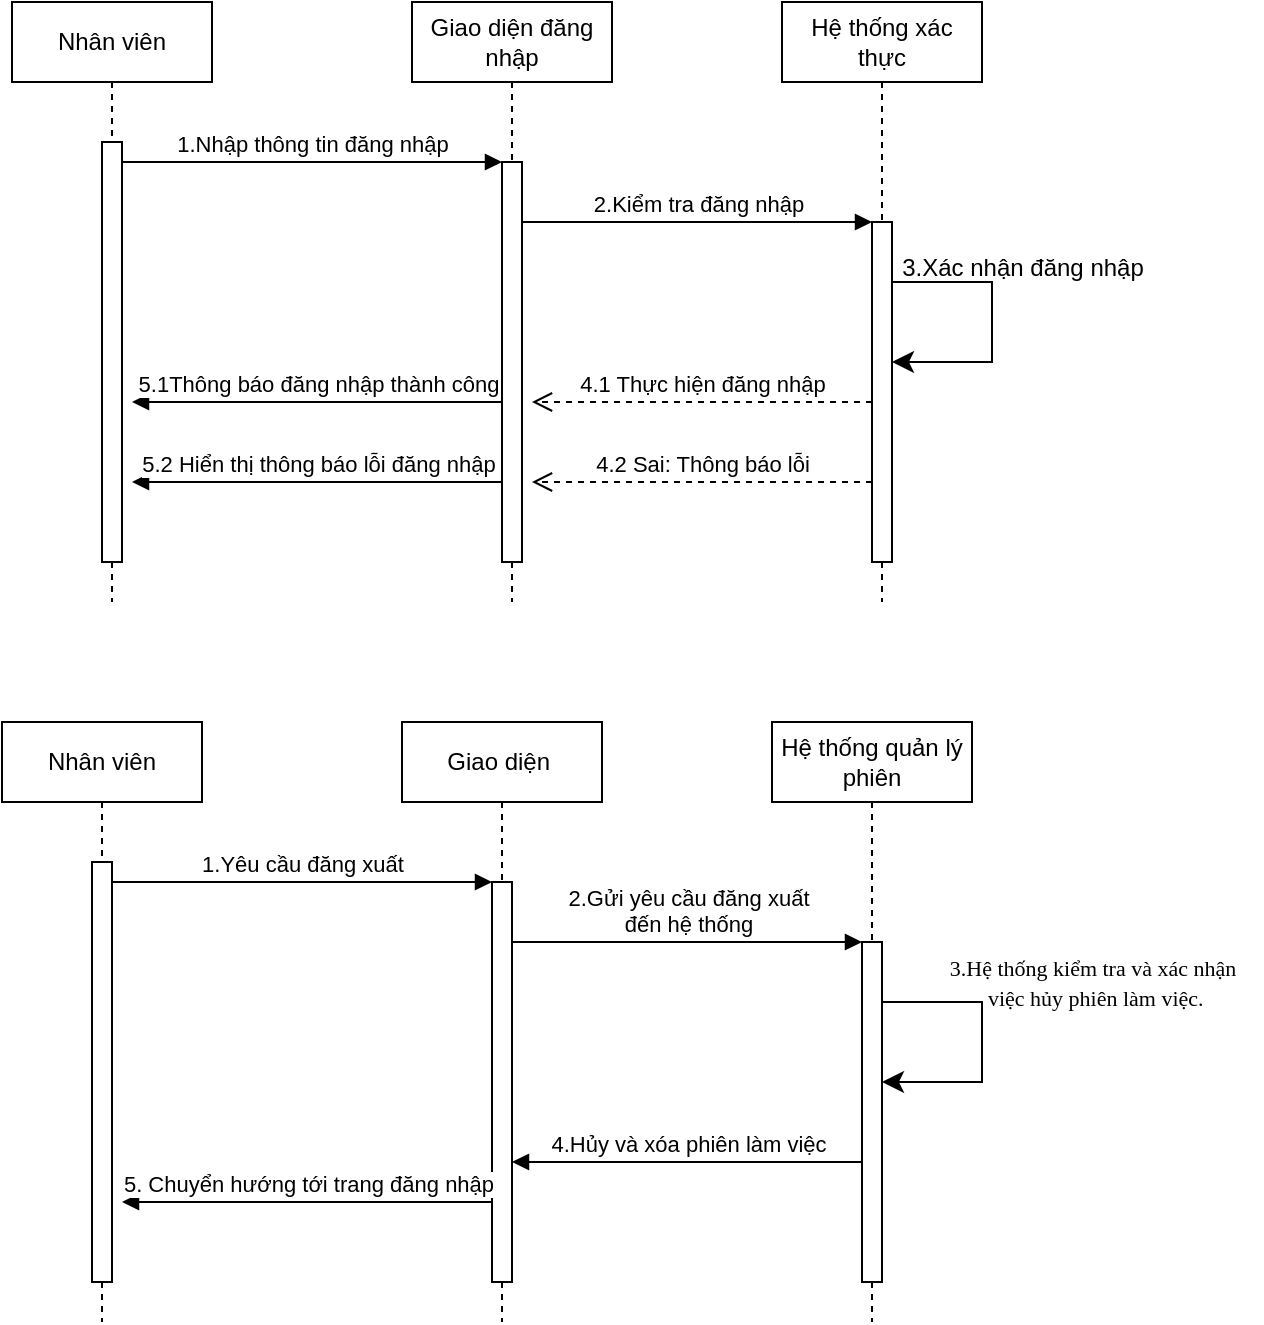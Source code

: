 <mxfile version="24.6.3" type="google" pages="5">
  <diagram name="Page-1" id="2YBvvXClWsGukQMizWep">
    <mxGraphModel grid="0" page="1" gridSize="10" guides="1" tooltips="1" connect="1" arrows="1" fold="1" pageScale="1" pageWidth="850" pageHeight="1100" math="0" shadow="0">
      <root>
        <mxCell id="0" />
        <mxCell id="1" parent="0" />
        <mxCell id="aM9ryv3xv72pqoxQDRHE-1" value="Nhân viên" style="shape=umlLifeline;perimeter=lifelinePerimeter;whiteSpace=wrap;html=1;container=0;dropTarget=0;collapsible=0;recursiveResize=0;outlineConnect=0;portConstraint=eastwest;newEdgeStyle={&quot;edgeStyle&quot;:&quot;elbowEdgeStyle&quot;,&quot;elbow&quot;:&quot;vertical&quot;,&quot;curved&quot;:0,&quot;rounded&quot;:0};" vertex="1" parent="1">
          <mxGeometry x="40" y="40" width="100" height="300" as="geometry" />
        </mxCell>
        <mxCell id="aM9ryv3xv72pqoxQDRHE-2" value="" style="html=1;points=[];perimeter=orthogonalPerimeter;outlineConnect=0;targetShapes=umlLifeline;portConstraint=eastwest;newEdgeStyle={&quot;edgeStyle&quot;:&quot;elbowEdgeStyle&quot;,&quot;elbow&quot;:&quot;vertical&quot;,&quot;curved&quot;:0,&quot;rounded&quot;:0};" vertex="1" parent="aM9ryv3xv72pqoxQDRHE-1">
          <mxGeometry x="45" y="70" width="10" height="210" as="geometry" />
        </mxCell>
        <mxCell id="aM9ryv3xv72pqoxQDRHE-5" value="Giao diện đăng nhập" style="shape=umlLifeline;perimeter=lifelinePerimeter;whiteSpace=wrap;html=1;container=0;dropTarget=0;collapsible=0;recursiveResize=0;outlineConnect=0;portConstraint=eastwest;newEdgeStyle={&quot;edgeStyle&quot;:&quot;elbowEdgeStyle&quot;,&quot;elbow&quot;:&quot;vertical&quot;,&quot;curved&quot;:0,&quot;rounded&quot;:0};" vertex="1" parent="1">
          <mxGeometry x="240" y="40" width="100" height="300" as="geometry" />
        </mxCell>
        <mxCell id="aM9ryv3xv72pqoxQDRHE-6" value="" style="html=1;points=[];perimeter=orthogonalPerimeter;outlineConnect=0;targetShapes=umlLifeline;portConstraint=eastwest;newEdgeStyle={&quot;edgeStyle&quot;:&quot;elbowEdgeStyle&quot;,&quot;elbow&quot;:&quot;vertical&quot;,&quot;curved&quot;:0,&quot;rounded&quot;:0};" vertex="1" parent="aM9ryv3xv72pqoxQDRHE-5">
          <mxGeometry x="45" y="80" width="10" height="200" as="geometry" />
        </mxCell>
        <mxCell id="aM9ryv3xv72pqoxQDRHE-7" value="1.Nhập thông tin đăng nhập" style="html=1;verticalAlign=bottom;endArrow=block;edgeStyle=elbowEdgeStyle;elbow=vertical;curved=0;rounded=0;" edge="1" parent="1" source="aM9ryv3xv72pqoxQDRHE-2" target="aM9ryv3xv72pqoxQDRHE-6">
          <mxGeometry relative="1" as="geometry">
            <mxPoint x="195" y="130" as="sourcePoint" />
            <Array as="points">
              <mxPoint x="180" y="120" />
            </Array>
          </mxGeometry>
        </mxCell>
        <mxCell id="aM9ryv3xv72pqoxQDRHE-9" value="5.1Thông báo đăng nhập thành công" style="html=1;verticalAlign=bottom;endArrow=block;edgeStyle=elbowEdgeStyle;elbow=vertical;curved=0;rounded=0;" edge="1" parent="1">
          <mxGeometry relative="1" as="geometry">
            <mxPoint x="285" y="240" as="sourcePoint" />
            <Array as="points">
              <mxPoint x="190" y="240" />
            </Array>
            <mxPoint x="100" y="240" as="targetPoint" />
          </mxGeometry>
        </mxCell>
        <mxCell id="2ZDfHkOgM1t1JGpxOVF8-1" value="Hệ thống xác thực" style="shape=umlLifeline;perimeter=lifelinePerimeter;whiteSpace=wrap;html=1;container=0;dropTarget=0;collapsible=0;recursiveResize=0;outlineConnect=0;portConstraint=eastwest;newEdgeStyle={&quot;edgeStyle&quot;:&quot;elbowEdgeStyle&quot;,&quot;elbow&quot;:&quot;vertical&quot;,&quot;curved&quot;:0,&quot;rounded&quot;:0};" vertex="1" parent="1">
          <mxGeometry x="425" y="40" width="100" height="300" as="geometry" />
        </mxCell>
        <mxCell id="2ZDfHkOgM1t1JGpxOVF8-2" value="" style="html=1;points=[];perimeter=orthogonalPerimeter;outlineConnect=0;targetShapes=umlLifeline;portConstraint=eastwest;newEdgeStyle={&quot;edgeStyle&quot;:&quot;elbowEdgeStyle&quot;,&quot;elbow&quot;:&quot;vertical&quot;,&quot;curved&quot;:0,&quot;rounded&quot;:0};" vertex="1" parent="2ZDfHkOgM1t1JGpxOVF8-1">
          <mxGeometry x="45" y="110" width="10" height="170" as="geometry" />
        </mxCell>
        <mxCell id="2ZDfHkOgM1t1JGpxOVF8-3" value="2.Kiểm tra đăng nhập" style="html=1;verticalAlign=bottom;endArrow=block;edgeStyle=elbowEdgeStyle;elbow=vertical;curved=0;rounded=0;" edge="1" parent="1" source="aM9ryv3xv72pqoxQDRHE-6" target="2ZDfHkOgM1t1JGpxOVF8-2">
          <mxGeometry relative="1" as="geometry">
            <mxPoint x="300" y="150" as="sourcePoint" />
            <Array as="points">
              <mxPoint x="385" y="150" />
            </Array>
            <mxPoint x="450" y="150" as="targetPoint" />
          </mxGeometry>
        </mxCell>
        <mxCell id="2ZDfHkOgM1t1JGpxOVF8-6" value="" style="edgeStyle=elbowEdgeStyle;elbow=horizontal;endArrow=classic;html=1;curved=0;rounded=0;endSize=8;startSize=8;" edge="1" parent="1">
          <mxGeometry width="50" height="50" relative="1" as="geometry">
            <mxPoint x="480" y="180" as="sourcePoint" />
            <mxPoint x="480" y="220" as="targetPoint" />
            <Array as="points">
              <mxPoint x="530" y="200" />
            </Array>
          </mxGeometry>
        </mxCell>
        <mxCell id="2ZDfHkOgM1t1JGpxOVF8-7" value="3.Xác nhận đăng nhập&lt;div&gt;&lt;br&gt;&lt;/div&gt;" style="text;html=1;align=center;verticalAlign=middle;resizable=0;points=[];autosize=1;strokeColor=none;fillColor=none;" vertex="1" parent="1">
          <mxGeometry x="475" y="160" width="140" height="40" as="geometry" />
        </mxCell>
        <mxCell id="2ZDfHkOgM1t1JGpxOVF8-8" value="4.1 Thực hiện đăng nhập" style="html=1;verticalAlign=bottom;endArrow=open;dashed=1;endSize=8;curved=0;rounded=0;" edge="1" parent="1">
          <mxGeometry relative="1" as="geometry">
            <mxPoint x="470" y="240" as="sourcePoint" />
            <mxPoint x="300" y="240" as="targetPoint" />
            <Array as="points">
              <mxPoint x="410.5" y="240" />
            </Array>
          </mxGeometry>
        </mxCell>
        <mxCell id="2ZDfHkOgM1t1JGpxOVF8-11" value="4.2 Sai: Thông báo lỗi" style="html=1;verticalAlign=bottom;endArrow=open;dashed=1;endSize=8;curved=0;rounded=0;" edge="1" parent="1">
          <mxGeometry relative="1" as="geometry">
            <mxPoint x="470" y="280" as="sourcePoint" />
            <mxPoint x="300" y="280" as="targetPoint" />
            <Array as="points">
              <mxPoint x="410.5" y="280" />
            </Array>
            <mxPoint as="offset" />
          </mxGeometry>
        </mxCell>
        <mxCell id="2ZDfHkOgM1t1JGpxOVF8-12" value="5.2 Hiển thị thông báo lỗi đăng nhập" style="html=1;verticalAlign=bottom;endArrow=block;edgeStyle=elbowEdgeStyle;elbow=horizontal;curved=0;rounded=0;" edge="1" parent="1">
          <mxGeometry relative="1" as="geometry">
            <mxPoint x="285" y="280" as="sourcePoint" />
            <Array as="points">
              <mxPoint x="190" y="280" />
            </Array>
            <mxPoint x="100" y="280" as="targetPoint" />
          </mxGeometry>
        </mxCell>
        <mxCell id="2ZDfHkOgM1t1JGpxOVF8-13" value="Nhân viên" style="shape=umlLifeline;perimeter=lifelinePerimeter;whiteSpace=wrap;html=1;container=0;dropTarget=0;collapsible=0;recursiveResize=0;outlineConnect=0;portConstraint=eastwest;newEdgeStyle={&quot;edgeStyle&quot;:&quot;elbowEdgeStyle&quot;,&quot;elbow&quot;:&quot;vertical&quot;,&quot;curved&quot;:0,&quot;rounded&quot;:0};" vertex="1" parent="1">
          <mxGeometry x="35" y="400" width="100" height="300" as="geometry" />
        </mxCell>
        <mxCell id="2ZDfHkOgM1t1JGpxOVF8-14" value="" style="html=1;points=[];perimeter=orthogonalPerimeter;outlineConnect=0;targetShapes=umlLifeline;portConstraint=eastwest;newEdgeStyle={&quot;edgeStyle&quot;:&quot;elbowEdgeStyle&quot;,&quot;elbow&quot;:&quot;vertical&quot;,&quot;curved&quot;:0,&quot;rounded&quot;:0};" vertex="1" parent="2ZDfHkOgM1t1JGpxOVF8-13">
          <mxGeometry x="45" y="70" width="10" height="210" as="geometry" />
        </mxCell>
        <mxCell id="2ZDfHkOgM1t1JGpxOVF8-15" value="Giao diện&amp;nbsp;" style="shape=umlLifeline;perimeter=lifelinePerimeter;whiteSpace=wrap;html=1;container=0;dropTarget=0;collapsible=0;recursiveResize=0;outlineConnect=0;portConstraint=eastwest;newEdgeStyle={&quot;edgeStyle&quot;:&quot;elbowEdgeStyle&quot;,&quot;elbow&quot;:&quot;vertical&quot;,&quot;curved&quot;:0,&quot;rounded&quot;:0};" vertex="1" parent="1">
          <mxGeometry x="235" y="400" width="100" height="300" as="geometry" />
        </mxCell>
        <mxCell id="2ZDfHkOgM1t1JGpxOVF8-16" value="" style="html=1;points=[];perimeter=orthogonalPerimeter;outlineConnect=0;targetShapes=umlLifeline;portConstraint=eastwest;newEdgeStyle={&quot;edgeStyle&quot;:&quot;elbowEdgeStyle&quot;,&quot;elbow&quot;:&quot;vertical&quot;,&quot;curved&quot;:0,&quot;rounded&quot;:0};" vertex="1" parent="2ZDfHkOgM1t1JGpxOVF8-15">
          <mxGeometry x="45" y="80" width="10" height="200" as="geometry" />
        </mxCell>
        <mxCell id="2ZDfHkOgM1t1JGpxOVF8-17" value="1.Yêu cầu đăng xuất" style="html=1;verticalAlign=bottom;endArrow=block;edgeStyle=elbowEdgeStyle;elbow=vertical;curved=0;rounded=0;" edge="1" parent="1" source="2ZDfHkOgM1t1JGpxOVF8-14" target="2ZDfHkOgM1t1JGpxOVF8-16">
          <mxGeometry relative="1" as="geometry">
            <mxPoint x="190" y="490" as="sourcePoint" />
            <Array as="points">
              <mxPoint x="175" y="480" />
            </Array>
          </mxGeometry>
        </mxCell>
        <mxCell id="2ZDfHkOgM1t1JGpxOVF8-19" value="Hệ thống quản lý phiên" style="shape=umlLifeline;perimeter=lifelinePerimeter;whiteSpace=wrap;html=1;container=0;dropTarget=0;collapsible=0;recursiveResize=0;outlineConnect=0;portConstraint=eastwest;newEdgeStyle={&quot;edgeStyle&quot;:&quot;elbowEdgeStyle&quot;,&quot;elbow&quot;:&quot;vertical&quot;,&quot;curved&quot;:0,&quot;rounded&quot;:0};" vertex="1" parent="1">
          <mxGeometry x="420" y="400" width="100" height="300" as="geometry" />
        </mxCell>
        <mxCell id="2ZDfHkOgM1t1JGpxOVF8-20" value="" style="html=1;points=[];perimeter=orthogonalPerimeter;outlineConnect=0;targetShapes=umlLifeline;portConstraint=eastwest;newEdgeStyle={&quot;edgeStyle&quot;:&quot;elbowEdgeStyle&quot;,&quot;elbow&quot;:&quot;vertical&quot;,&quot;curved&quot;:0,&quot;rounded&quot;:0};" vertex="1" parent="2ZDfHkOgM1t1JGpxOVF8-19">
          <mxGeometry x="45" y="110" width="10" height="170" as="geometry" />
        </mxCell>
        <mxCell id="2ZDfHkOgM1t1JGpxOVF8-21" value="2.Gửi yêu cầu đăng xuất&lt;div&gt;đến hệ thống&lt;/div&gt;" style="html=1;verticalAlign=bottom;endArrow=block;edgeStyle=elbowEdgeStyle;elbow=vertical;curved=0;rounded=0;" edge="1" parent="1" source="2ZDfHkOgM1t1JGpxOVF8-16" target="2ZDfHkOgM1t1JGpxOVF8-20">
          <mxGeometry relative="1" as="geometry">
            <mxPoint x="295" y="510" as="sourcePoint" />
            <Array as="points">
              <mxPoint x="380" y="510" />
            </Array>
            <mxPoint x="445" y="510" as="targetPoint" />
          </mxGeometry>
        </mxCell>
        <mxCell id="2ZDfHkOgM1t1JGpxOVF8-22" value="" style="edgeStyle=elbowEdgeStyle;elbow=horizontal;endArrow=classic;html=1;curved=0;rounded=0;endSize=8;startSize=8;" edge="1" parent="1">
          <mxGeometry width="50" height="50" relative="1" as="geometry">
            <mxPoint x="475" y="540" as="sourcePoint" />
            <mxPoint x="475" y="580" as="targetPoint" />
            <Array as="points">
              <mxPoint x="525" y="560" />
            </Array>
          </mxGeometry>
        </mxCell>
        <mxCell id="2ZDfHkOgM1t1JGpxOVF8-25" value="5. Chuyển hướng tới trang đăng nhập" style="html=1;verticalAlign=bottom;endArrow=block;edgeStyle=elbowEdgeStyle;elbow=horizontal;curved=0;rounded=0;" edge="1" parent="1">
          <mxGeometry relative="1" as="geometry">
            <mxPoint x="280" y="640" as="sourcePoint" />
            <Array as="points">
              <mxPoint x="185" y="640" />
            </Array>
            <mxPoint x="95" y="640" as="targetPoint" />
          </mxGeometry>
        </mxCell>
        <mxCell id="2ZDfHkOgM1t1JGpxOVF8-26" value="&lt;span style=&quot;font-family: &amp;quot;Times New Roman&amp;quot;, serif;&quot;&gt;&lt;font style=&quot;font-size: 11px;&quot;&gt;3.Hệ thống kiểm tra và xác nhận&lt;/font&gt;&lt;/span&gt;&lt;div&gt;&lt;span style=&quot;font-family: &amp;quot;Times New Roman&amp;quot;, serif;&quot;&gt;&lt;font style=&quot;font-size: 11px;&quot;&gt;&amp;nbsp;việc hủy phiên làm việc.&lt;/font&gt;&lt;/span&gt;&lt;/div&gt;" style="text;html=1;align=center;verticalAlign=middle;resizable=0;points=[];autosize=1;strokeColor=none;fillColor=none;" vertex="1" parent="1">
          <mxGeometry x="495" y="510" width="170" height="40" as="geometry" />
        </mxCell>
        <mxCell id="2ZDfHkOgM1t1JGpxOVF8-35" value="4.Hủy và xóa phiên làm việc" style="html=1;verticalAlign=bottom;endArrow=block;edgeStyle=elbowEdgeStyle;elbow=vertical;curved=0;rounded=0;" edge="1" parent="1">
          <mxGeometry relative="1" as="geometry">
            <mxPoint x="465" y="620" as="sourcePoint" />
            <Array as="points">
              <mxPoint x="380" y="620" />
            </Array>
            <mxPoint x="290" y="620" as="targetPoint" />
          </mxGeometry>
        </mxCell>
      </root>
    </mxGraphModel>
  </diagram>
  <diagram id="csGBp-rgsyQOy66GWs5v" name="Trang-2">
    <mxGraphModel grid="1" page="1" gridSize="10" guides="1" tooltips="1" connect="1" arrows="1" fold="1" pageScale="1" pageWidth="827" pageHeight="1169" math="0" shadow="0">
      <root>
        <mxCell id="0" />
        <mxCell id="1" parent="0" />
        <mxCell id="f3sc-vsVAaUznyGnlVsP-1" value="Admin" style="shape=umlLifeline;perimeter=lifelinePerimeter;whiteSpace=wrap;html=1;container=0;dropTarget=0;collapsible=0;recursiveResize=0;outlineConnect=0;portConstraint=eastwest;newEdgeStyle={&quot;edgeStyle&quot;:&quot;elbowEdgeStyle&quot;,&quot;elbow&quot;:&quot;vertical&quot;,&quot;curved&quot;:0,&quot;rounded&quot;:0};" vertex="1" parent="1">
          <mxGeometry x="80" y="40" width="100" height="830" as="geometry" />
        </mxCell>
        <mxCell id="f3sc-vsVAaUznyGnlVsP-2" value="" style="html=1;points=[];perimeter=orthogonalPerimeter;outlineConnect=0;targetShapes=umlLifeline;portConstraint=eastwest;newEdgeStyle={&quot;edgeStyle&quot;:&quot;elbowEdgeStyle&quot;,&quot;elbow&quot;:&quot;vertical&quot;,&quot;curved&quot;:0,&quot;rounded&quot;:0};" vertex="1" parent="f3sc-vsVAaUznyGnlVsP-1">
          <mxGeometry x="45" y="70" width="10" height="730" as="geometry" />
        </mxCell>
        <mxCell id="f3sc-vsVAaUznyGnlVsP-3" value="Giao diện quản lý nhân viên" style="shape=umlLifeline;perimeter=lifelinePerimeter;whiteSpace=wrap;html=1;container=0;dropTarget=0;collapsible=0;recursiveResize=0;outlineConnect=0;portConstraint=eastwest;newEdgeStyle={&quot;edgeStyle&quot;:&quot;elbowEdgeStyle&quot;,&quot;elbow&quot;:&quot;vertical&quot;,&quot;curved&quot;:0,&quot;rounded&quot;:0};" vertex="1" parent="1">
          <mxGeometry x="280" y="40" width="100" height="830" as="geometry" />
        </mxCell>
        <mxCell id="f3sc-vsVAaUznyGnlVsP-4" value="" style="html=1;points=[];perimeter=orthogonalPerimeter;outlineConnect=0;targetShapes=umlLifeline;portConstraint=eastwest;newEdgeStyle={&quot;edgeStyle&quot;:&quot;elbowEdgeStyle&quot;,&quot;elbow&quot;:&quot;vertical&quot;,&quot;curved&quot;:0,&quot;rounded&quot;:0};" vertex="1" parent="f3sc-vsVAaUznyGnlVsP-3">
          <mxGeometry x="45" y="80" width="10" height="200" as="geometry" />
        </mxCell>
        <mxCell id="3WV2j0Wfc6v2xhCZnyvO-29" value="" style="html=1;points=[];perimeter=orthogonalPerimeter;outlineConnect=0;targetShapes=umlLifeline;portConstraint=eastwest;newEdgeStyle={&quot;edgeStyle&quot;:&quot;elbowEdgeStyle&quot;,&quot;elbow&quot;:&quot;vertical&quot;,&quot;curved&quot;:0,&quot;rounded&quot;:0};" vertex="1" parent="f3sc-vsVAaUznyGnlVsP-3">
          <mxGeometry x="45" y="600" width="10" height="200" as="geometry" />
        </mxCell>
        <mxCell id="f3sc-vsVAaUznyGnlVsP-5" value="1.1 Thêm thông tin nhân viên" style="html=1;verticalAlign=bottom;endArrow=block;edgeStyle=elbowEdgeStyle;elbow=vertical;curved=0;rounded=0;" edge="1" parent="1" source="f3sc-vsVAaUznyGnlVsP-2" target="f3sc-vsVAaUznyGnlVsP-4">
          <mxGeometry relative="1" as="geometry">
            <mxPoint x="235" y="130" as="sourcePoint" />
            <Array as="points">
              <mxPoint x="220" y="120" />
            </Array>
          </mxGeometry>
        </mxCell>
        <mxCell id="f3sc-vsVAaUznyGnlVsP-6" value="Cơ sở dữ liệu" style="shape=umlLifeline;perimeter=lifelinePerimeter;whiteSpace=wrap;html=1;container=0;dropTarget=0;collapsible=0;recursiveResize=0;outlineConnect=0;portConstraint=eastwest;newEdgeStyle={&quot;edgeStyle&quot;:&quot;elbowEdgeStyle&quot;,&quot;elbow&quot;:&quot;vertical&quot;,&quot;curved&quot;:0,&quot;rounded&quot;:0};" vertex="1" parent="1">
          <mxGeometry x="465" y="40" width="100" height="800" as="geometry" />
        </mxCell>
        <mxCell id="f3sc-vsVAaUznyGnlVsP-7" value="" style="html=1;points=[];perimeter=orthogonalPerimeter;outlineConnect=0;targetShapes=umlLifeline;portConstraint=eastwest;newEdgeStyle={&quot;edgeStyle&quot;:&quot;elbowEdgeStyle&quot;,&quot;elbow&quot;:&quot;vertical&quot;,&quot;curved&quot;:0,&quot;rounded&quot;:0};" vertex="1" parent="f3sc-vsVAaUznyGnlVsP-6">
          <mxGeometry x="45" y="110" width="10" height="170" as="geometry" />
        </mxCell>
        <mxCell id="3WV2j0Wfc6v2xhCZnyvO-30" value="" style="html=1;points=[];perimeter=orthogonalPerimeter;outlineConnect=0;targetShapes=umlLifeline;portConstraint=eastwest;newEdgeStyle={&quot;edgeStyle&quot;:&quot;elbowEdgeStyle&quot;,&quot;elbow&quot;:&quot;vertical&quot;,&quot;curved&quot;:0,&quot;rounded&quot;:0};" vertex="1" parent="f3sc-vsVAaUznyGnlVsP-6">
          <mxGeometry x="45" y="630" width="10" height="170" as="geometry" />
        </mxCell>
        <mxCell id="f3sc-vsVAaUznyGnlVsP-8" value="2" style="html=1;verticalAlign=bottom;endArrow=block;edgeStyle=elbowEdgeStyle;elbow=vertical;curved=0;rounded=0;" edge="1" parent="1" source="f3sc-vsVAaUznyGnlVsP-4" target="f3sc-vsVAaUznyGnlVsP-7">
          <mxGeometry x="-0.005" relative="1" as="geometry">
            <mxPoint x="340" y="150" as="sourcePoint" />
            <Array as="points">
              <mxPoint x="425" y="150" />
            </Array>
            <mxPoint x="490" y="150" as="targetPoint" />
            <mxPoint as="offset" />
          </mxGeometry>
        </mxCell>
        <mxCell id="f3sc-vsVAaUznyGnlVsP-13" value="1.2 Thêm dữ liệu nhân viên" style="edgeLabel;html=1;align=center;verticalAlign=middle;resizable=0;points=[];" connectable="0" vertex="1" parent="f3sc-vsVAaUznyGnlVsP-8">
          <mxGeometry x="0.031" y="13" relative="1" as="geometry">
            <mxPoint as="offset" />
          </mxGeometry>
        </mxCell>
        <mxCell id="f3sc-vsVAaUznyGnlVsP-9" value="" style="edgeStyle=elbowEdgeStyle;elbow=horizontal;endArrow=classic;html=1;curved=0;rounded=0;endSize=8;startSize=8;" edge="1" parent="1">
          <mxGeometry width="50" height="50" relative="1" as="geometry">
            <mxPoint x="520" y="180" as="sourcePoint" />
            <mxPoint x="520" y="220" as="targetPoint" />
            <Array as="points">
              <mxPoint x="570" y="200" />
            </Array>
          </mxGeometry>
        </mxCell>
        <mxCell id="f3sc-vsVAaUznyGnlVsP-10" value="1..5 Hiển thị danh sách mới thay đổi" style="html=1;verticalAlign=bottom;endArrow=block;edgeStyle=elbowEdgeStyle;elbow=horizontal;curved=0;rounded=0;" edge="1" parent="1">
          <mxGeometry relative="1" as="geometry">
            <mxPoint x="325" y="280" as="sourcePoint" />
            <Array as="points">
              <mxPoint x="230" y="280" />
            </Array>
            <mxPoint x="140" y="280" as="targetPoint" />
          </mxGeometry>
        </mxCell>
        <mxCell id="f3sc-vsVAaUznyGnlVsP-11" value="&lt;font face=&quot;Times New Roman, serif&quot;&gt;&lt;span style=&quot;font-size: 11px;&quot;&gt;1.3 Xác nhân&lt;/span&gt;&lt;/font&gt;" style="text;html=1;align=center;verticalAlign=middle;resizable=0;points=[];autosize=1;strokeColor=none;fillColor=none;" vertex="1" parent="1">
          <mxGeometry x="530" y="155" width="80" height="30" as="geometry" />
        </mxCell>
        <mxCell id="f3sc-vsVAaUznyGnlVsP-12" value="1.4 Thông tin phản hồi" style="html=1;verticalAlign=bottom;endArrow=block;edgeStyle=elbowEdgeStyle;elbow=vertical;curved=0;rounded=0;" edge="1" parent="1">
          <mxGeometry relative="1" as="geometry">
            <mxPoint x="510" y="260" as="sourcePoint" />
            <Array as="points">
              <mxPoint x="425" y="260" />
            </Array>
            <mxPoint x="335" y="260" as="targetPoint" />
          </mxGeometry>
        </mxCell>
        <mxCell id="g2uYDrRwwzO9ijUovKoF-2" value="" style="html=1;points=[];perimeter=orthogonalPerimeter;outlineConnect=0;targetShapes=umlLifeline;portConstraint=eastwest;newEdgeStyle={&quot;edgeStyle&quot;:&quot;elbowEdgeStyle&quot;,&quot;elbow&quot;:&quot;vertical&quot;,&quot;curved&quot;:0,&quot;rounded&quot;:0};" vertex="1" parent="1">
          <mxGeometry x="325" y="370" width="10" height="200" as="geometry" />
        </mxCell>
        <mxCell id="g2uYDrRwwzO9ijUovKoF-3" value="2.1 Sửa thông tin nhân viên" style="html=1;verticalAlign=bottom;endArrow=block;edgeStyle=elbowEdgeStyle;elbow=vertical;curved=0;rounded=0;" edge="1" parent="1" target="g2uYDrRwwzO9ijUovKoF-2">
          <mxGeometry relative="1" as="geometry">
            <mxPoint x="135" y="370" as="sourcePoint" />
            <Array as="points">
              <mxPoint x="220" y="370" />
            </Array>
          </mxGeometry>
        </mxCell>
        <mxCell id="g2uYDrRwwzO9ijUovKoF-4" value="" style="html=1;points=[];perimeter=orthogonalPerimeter;outlineConnect=0;targetShapes=umlLifeline;portConstraint=eastwest;newEdgeStyle={&quot;edgeStyle&quot;:&quot;elbowEdgeStyle&quot;,&quot;elbow&quot;:&quot;vertical&quot;,&quot;curved&quot;:0,&quot;rounded&quot;:0};" vertex="1" parent="1">
          <mxGeometry x="510" y="400" width="10" height="170" as="geometry" />
        </mxCell>
        <mxCell id="g2uYDrRwwzO9ijUovKoF-5" value="2" style="html=1;verticalAlign=bottom;endArrow=block;edgeStyle=elbowEdgeStyle;elbow=vertical;curved=0;rounded=0;" edge="1" parent="1" source="g2uYDrRwwzO9ijUovKoF-2" target="g2uYDrRwwzO9ijUovKoF-4">
          <mxGeometry x="-0.005" relative="1" as="geometry">
            <mxPoint x="340" y="400" as="sourcePoint" />
            <Array as="points">
              <mxPoint x="425" y="400" />
            </Array>
            <mxPoint x="490" y="400" as="targetPoint" />
            <mxPoint as="offset" />
          </mxGeometry>
        </mxCell>
        <mxCell id="g2uYDrRwwzO9ijUovKoF-6" value="2.2 Cập nhật thông tin" style="edgeLabel;html=1;align=center;verticalAlign=middle;resizable=0;points=[];" connectable="0" vertex="1" parent="g2uYDrRwwzO9ijUovKoF-5">
          <mxGeometry x="0.031" y="13" relative="1" as="geometry">
            <mxPoint as="offset" />
          </mxGeometry>
        </mxCell>
        <mxCell id="g2uYDrRwwzO9ijUovKoF-7" value="" style="edgeStyle=elbowEdgeStyle;elbow=horizontal;endArrow=classic;html=1;curved=0;rounded=0;endSize=8;startSize=8;" edge="1" parent="1">
          <mxGeometry width="50" height="50" relative="1" as="geometry">
            <mxPoint x="520" y="430" as="sourcePoint" />
            <mxPoint x="520" y="470" as="targetPoint" />
            <Array as="points">
              <mxPoint x="570" y="450" />
            </Array>
          </mxGeometry>
        </mxCell>
        <mxCell id="g2uYDrRwwzO9ijUovKoF-8" value="2..5 Hiển thị danh sách mới thay đổi" style="html=1;verticalAlign=bottom;endArrow=block;edgeStyle=elbowEdgeStyle;elbow=horizontal;curved=0;rounded=0;" edge="1" parent="1">
          <mxGeometry relative="1" as="geometry">
            <mxPoint x="325" y="530" as="sourcePoint" />
            <Array as="points">
              <mxPoint x="230" y="530" />
            </Array>
            <mxPoint x="140" y="530" as="targetPoint" />
          </mxGeometry>
        </mxCell>
        <mxCell id="g2uYDrRwwzO9ijUovKoF-9" value="2.4 Thông tin phản hồi" style="html=1;verticalAlign=bottom;endArrow=block;edgeStyle=elbowEdgeStyle;elbow=vertical;curved=0;rounded=0;" edge="1" parent="1">
          <mxGeometry relative="1" as="geometry">
            <mxPoint x="510" y="510" as="sourcePoint" />
            <Array as="points">
              <mxPoint x="425" y="510" />
            </Array>
            <mxPoint x="335" y="510" as="targetPoint" />
          </mxGeometry>
        </mxCell>
        <mxCell id="3WV2j0Wfc6v2xhCZnyvO-31" value="3.1 Xóa thông tin nhân viên" style="html=1;verticalAlign=bottom;endArrow=block;edgeStyle=elbowEdgeStyle;elbow=vertical;curved=0;rounded=0;" edge="1" parent="1" target="f3sc-vsVAaUznyGnlVsP-3">
          <mxGeometry x="0.003" relative="1" as="geometry">
            <mxPoint x="135" y="640" as="sourcePoint" />
            <Array as="points">
              <mxPoint x="230" y="640" />
            </Array>
            <mxPoint x="325" y="680" as="targetPoint" />
            <mxPoint as="offset" />
          </mxGeometry>
        </mxCell>
        <mxCell id="3WV2j0Wfc6v2xhCZnyvO-38" value="2" style="html=1;verticalAlign=bottom;endArrow=block;edgeStyle=elbowEdgeStyle;elbow=vertical;curved=0;rounded=0;" edge="1" parent="1">
          <mxGeometry x="-0.005" relative="1" as="geometry">
            <mxPoint x="340" y="670" as="sourcePoint" />
            <Array as="points">
              <mxPoint x="440" y="670" />
            </Array>
            <mxPoint x="510" y="670" as="targetPoint" />
            <mxPoint as="offset" />
          </mxGeometry>
        </mxCell>
        <mxCell id="3WV2j0Wfc6v2xhCZnyvO-39" value="3.2 Cập nhật thông tin" style="edgeLabel;html=1;align=center;verticalAlign=middle;resizable=0;points=[];" connectable="0" vertex="1" parent="3WV2j0Wfc6v2xhCZnyvO-38">
          <mxGeometry x="0.031" y="13" relative="1" as="geometry">
            <mxPoint as="offset" />
          </mxGeometry>
        </mxCell>
        <mxCell id="3WV2j0Wfc6v2xhCZnyvO-40" value="" style="edgeStyle=elbowEdgeStyle;elbow=horizontal;endArrow=classic;html=1;curved=0;rounded=0;endSize=8;startSize=8;" edge="1" parent="1">
          <mxGeometry width="50" height="50" relative="1" as="geometry">
            <mxPoint x="520" y="690" as="sourcePoint" />
            <mxPoint x="520" y="730" as="targetPoint" />
            <Array as="points">
              <mxPoint x="570" y="710" />
            </Array>
          </mxGeometry>
        </mxCell>
        <mxCell id="3WV2j0Wfc6v2xhCZnyvO-41" value="2.3 Xác nhận" style="text;html=1;align=center;verticalAlign=middle;resizable=0;points=[];autosize=1;strokeColor=none;fillColor=none;" vertex="1" parent="1">
          <mxGeometry x="525" y="398" width="90" height="30" as="geometry" />
        </mxCell>
        <mxCell id="3WV2j0Wfc6v2xhCZnyvO-42" value="3.4 Thông tin phản hồi" style="html=1;verticalAlign=bottom;endArrow=block;edgeStyle=elbowEdgeStyle;elbow=vertical;curved=0;rounded=0;" edge="1" parent="1">
          <mxGeometry relative="1" as="geometry">
            <mxPoint x="510" y="760" as="sourcePoint" />
            <Array as="points">
              <mxPoint x="420" y="760" />
            </Array>
            <mxPoint x="335" y="760" as="targetPoint" />
          </mxGeometry>
        </mxCell>
        <mxCell id="3WV2j0Wfc6v2xhCZnyvO-43" value="3.3 Xác nhận" style="text;html=1;align=center;verticalAlign=middle;resizable=0;points=[];autosize=1;strokeColor=none;fillColor=none;" vertex="1" parent="1">
          <mxGeometry x="530" y="658" width="90" height="30" as="geometry" />
        </mxCell>
        <mxCell id="3WV2j0Wfc6v2xhCZnyvO-45" value="3..5 Hiển thị danh sách mới thay đổi" style="html=1;verticalAlign=bottom;endArrow=block;edgeStyle=elbowEdgeStyle;elbow=horizontal;curved=0;rounded=0;" edge="1" parent="1">
          <mxGeometry relative="1" as="geometry">
            <mxPoint x="325" y="800" as="sourcePoint" />
            <Array as="points">
              <mxPoint x="230" y="800" />
            </Array>
            <mxPoint x="140" y="800" as="targetPoint" />
          </mxGeometry>
        </mxCell>
      </root>
    </mxGraphModel>
  </diagram>
  <diagram id="rEtGMnd7eIoL5zIgOsVo" name="Trang-3">
    <mxGraphModel grid="1" page="1" gridSize="10" guides="1" tooltips="1" connect="1" arrows="1" fold="1" pageScale="1" pageWidth="827" pageHeight="1169" math="0" shadow="0">
      <root>
        <mxCell id="0" />
        <mxCell id="1" parent="0" />
        <mxCell id="z5cxC2FoNd8sdWTY4RCJ-1" value="Admin" style="shape=umlLifeline;perimeter=lifelinePerimeter;whiteSpace=wrap;html=1;container=0;dropTarget=0;collapsible=0;recursiveResize=0;outlineConnect=0;portConstraint=eastwest;newEdgeStyle={&quot;edgeStyle&quot;:&quot;elbowEdgeStyle&quot;,&quot;elbow&quot;:&quot;vertical&quot;,&quot;curved&quot;:0,&quot;rounded&quot;:0};" vertex="1" parent="1">
          <mxGeometry x="80" y="40" width="100" height="830" as="geometry" />
        </mxCell>
        <mxCell id="z5cxC2FoNd8sdWTY4RCJ-2" value="" style="html=1;points=[];perimeter=orthogonalPerimeter;outlineConnect=0;targetShapes=umlLifeline;portConstraint=eastwest;newEdgeStyle={&quot;edgeStyle&quot;:&quot;elbowEdgeStyle&quot;,&quot;elbow&quot;:&quot;vertical&quot;,&quot;curved&quot;:0,&quot;rounded&quot;:0};" vertex="1" parent="z5cxC2FoNd8sdWTY4RCJ-1">
          <mxGeometry x="45" y="70" width="10" height="730" as="geometry" />
        </mxCell>
        <mxCell id="z5cxC2FoNd8sdWTY4RCJ-3" value="Giao diện quản lý sản phẩm" style="shape=umlLifeline;perimeter=lifelinePerimeter;whiteSpace=wrap;html=1;container=0;dropTarget=0;collapsible=0;recursiveResize=0;outlineConnect=0;portConstraint=eastwest;newEdgeStyle={&quot;edgeStyle&quot;:&quot;elbowEdgeStyle&quot;,&quot;elbow&quot;:&quot;vertical&quot;,&quot;curved&quot;:0,&quot;rounded&quot;:0};" vertex="1" parent="1">
          <mxGeometry x="280" y="40" width="100" height="830" as="geometry" />
        </mxCell>
        <mxCell id="z5cxC2FoNd8sdWTY4RCJ-4" value="" style="html=1;points=[];perimeter=orthogonalPerimeter;outlineConnect=0;targetShapes=umlLifeline;portConstraint=eastwest;newEdgeStyle={&quot;edgeStyle&quot;:&quot;elbowEdgeStyle&quot;,&quot;elbow&quot;:&quot;vertical&quot;,&quot;curved&quot;:0,&quot;rounded&quot;:0};" vertex="1" parent="z5cxC2FoNd8sdWTY4RCJ-3">
          <mxGeometry x="45" y="80" width="10" height="200" as="geometry" />
        </mxCell>
        <mxCell id="z5cxC2FoNd8sdWTY4RCJ-5" value="" style="html=1;points=[];perimeter=orthogonalPerimeter;outlineConnect=0;targetShapes=umlLifeline;portConstraint=eastwest;newEdgeStyle={&quot;edgeStyle&quot;:&quot;elbowEdgeStyle&quot;,&quot;elbow&quot;:&quot;vertical&quot;,&quot;curved&quot;:0,&quot;rounded&quot;:0};" vertex="1" parent="z5cxC2FoNd8sdWTY4RCJ-3">
          <mxGeometry x="45" y="600" width="10" height="200" as="geometry" />
        </mxCell>
        <mxCell id="z5cxC2FoNd8sdWTY4RCJ-6" value="1.1 Thêm thông tin sản phẩm" style="html=1;verticalAlign=bottom;endArrow=block;edgeStyle=elbowEdgeStyle;elbow=vertical;curved=0;rounded=0;" edge="1" parent="1" source="z5cxC2FoNd8sdWTY4RCJ-2" target="z5cxC2FoNd8sdWTY4RCJ-4">
          <mxGeometry relative="1" as="geometry">
            <mxPoint x="235" y="130" as="sourcePoint" />
            <Array as="points">
              <mxPoint x="220" y="120" />
            </Array>
          </mxGeometry>
        </mxCell>
        <mxCell id="z5cxC2FoNd8sdWTY4RCJ-7" value="Cơ sở dữ liệu" style="shape=umlLifeline;perimeter=lifelinePerimeter;whiteSpace=wrap;html=1;container=0;dropTarget=0;collapsible=0;recursiveResize=0;outlineConnect=0;portConstraint=eastwest;newEdgeStyle={&quot;edgeStyle&quot;:&quot;elbowEdgeStyle&quot;,&quot;elbow&quot;:&quot;vertical&quot;,&quot;curved&quot;:0,&quot;rounded&quot;:0};" vertex="1" parent="1">
          <mxGeometry x="465" y="40" width="100" height="800" as="geometry" />
        </mxCell>
        <mxCell id="z5cxC2FoNd8sdWTY4RCJ-8" value="" style="html=1;points=[];perimeter=orthogonalPerimeter;outlineConnect=0;targetShapes=umlLifeline;portConstraint=eastwest;newEdgeStyle={&quot;edgeStyle&quot;:&quot;elbowEdgeStyle&quot;,&quot;elbow&quot;:&quot;vertical&quot;,&quot;curved&quot;:0,&quot;rounded&quot;:0};" vertex="1" parent="z5cxC2FoNd8sdWTY4RCJ-7">
          <mxGeometry x="45" y="110" width="10" height="170" as="geometry" />
        </mxCell>
        <mxCell id="z5cxC2FoNd8sdWTY4RCJ-9" value="" style="html=1;points=[];perimeter=orthogonalPerimeter;outlineConnect=0;targetShapes=umlLifeline;portConstraint=eastwest;newEdgeStyle={&quot;edgeStyle&quot;:&quot;elbowEdgeStyle&quot;,&quot;elbow&quot;:&quot;vertical&quot;,&quot;curved&quot;:0,&quot;rounded&quot;:0};" vertex="1" parent="z5cxC2FoNd8sdWTY4RCJ-7">
          <mxGeometry x="45" y="630" width="10" height="170" as="geometry" />
        </mxCell>
        <mxCell id="z5cxC2FoNd8sdWTY4RCJ-10" value="2" style="html=1;verticalAlign=bottom;endArrow=block;edgeStyle=elbowEdgeStyle;elbow=vertical;curved=0;rounded=0;" edge="1" parent="1" source="z5cxC2FoNd8sdWTY4RCJ-4" target="z5cxC2FoNd8sdWTY4RCJ-8">
          <mxGeometry x="-0.005" relative="1" as="geometry">
            <mxPoint x="340" y="150" as="sourcePoint" />
            <Array as="points">
              <mxPoint x="425" y="150" />
            </Array>
            <mxPoint x="490" y="150" as="targetPoint" />
            <mxPoint as="offset" />
          </mxGeometry>
        </mxCell>
        <mxCell id="z5cxC2FoNd8sdWTY4RCJ-11" value="1.2 Thêm dữ liệu sản phẩm" style="edgeLabel;html=1;align=center;verticalAlign=middle;resizable=0;points=[];" connectable="0" vertex="1" parent="z5cxC2FoNd8sdWTY4RCJ-10">
          <mxGeometry x="0.031" y="13" relative="1" as="geometry">
            <mxPoint as="offset" />
          </mxGeometry>
        </mxCell>
        <mxCell id="z5cxC2FoNd8sdWTY4RCJ-12" value="" style="edgeStyle=elbowEdgeStyle;elbow=horizontal;endArrow=classic;html=1;curved=0;rounded=0;endSize=8;startSize=8;" edge="1" parent="1">
          <mxGeometry width="50" height="50" relative="1" as="geometry">
            <mxPoint x="520" y="180" as="sourcePoint" />
            <mxPoint x="520" y="220" as="targetPoint" />
            <Array as="points">
              <mxPoint x="570" y="200" />
            </Array>
          </mxGeometry>
        </mxCell>
        <mxCell id="z5cxC2FoNd8sdWTY4RCJ-13" value="1..5 Hiển thị danh sách mới thay đổi" style="html=1;verticalAlign=bottom;endArrow=block;edgeStyle=elbowEdgeStyle;elbow=horizontal;curved=0;rounded=0;" edge="1" parent="1">
          <mxGeometry relative="1" as="geometry">
            <mxPoint x="325" y="280" as="sourcePoint" />
            <Array as="points">
              <mxPoint x="230" y="280" />
            </Array>
            <mxPoint x="140" y="280" as="targetPoint" />
          </mxGeometry>
        </mxCell>
        <mxCell id="z5cxC2FoNd8sdWTY4RCJ-14" value="&lt;font face=&quot;Times New Roman, serif&quot;&gt;&lt;span style=&quot;font-size: 11px;&quot;&gt;1.3 Xác nhân&lt;/span&gt;&lt;/font&gt;" style="text;html=1;align=center;verticalAlign=middle;resizable=0;points=[];autosize=1;strokeColor=none;fillColor=none;" vertex="1" parent="1">
          <mxGeometry x="530" y="155" width="80" height="30" as="geometry" />
        </mxCell>
        <mxCell id="z5cxC2FoNd8sdWTY4RCJ-15" value="1.4 Thông tin phản hồi" style="html=1;verticalAlign=bottom;endArrow=block;edgeStyle=elbowEdgeStyle;elbow=vertical;curved=0;rounded=0;" edge="1" parent="1">
          <mxGeometry relative="1" as="geometry">
            <mxPoint x="510" y="260" as="sourcePoint" />
            <Array as="points">
              <mxPoint x="425" y="260" />
            </Array>
            <mxPoint x="335" y="260" as="targetPoint" />
          </mxGeometry>
        </mxCell>
        <mxCell id="z5cxC2FoNd8sdWTY4RCJ-16" value="" style="html=1;points=[];perimeter=orthogonalPerimeter;outlineConnect=0;targetShapes=umlLifeline;portConstraint=eastwest;newEdgeStyle={&quot;edgeStyle&quot;:&quot;elbowEdgeStyle&quot;,&quot;elbow&quot;:&quot;vertical&quot;,&quot;curved&quot;:0,&quot;rounded&quot;:0};" vertex="1" parent="1">
          <mxGeometry x="325" y="370" width="10" height="200" as="geometry" />
        </mxCell>
        <mxCell id="z5cxC2FoNd8sdWTY4RCJ-17" value="2.1 Sửa thông tin sản phẩm" style="html=1;verticalAlign=bottom;endArrow=block;edgeStyle=elbowEdgeStyle;elbow=vertical;curved=0;rounded=0;" edge="1" parent="1" target="z5cxC2FoNd8sdWTY4RCJ-16">
          <mxGeometry relative="1" as="geometry">
            <mxPoint x="135" y="370" as="sourcePoint" />
            <Array as="points">
              <mxPoint x="220" y="370" />
            </Array>
          </mxGeometry>
        </mxCell>
        <mxCell id="z5cxC2FoNd8sdWTY4RCJ-18" value="" style="html=1;points=[];perimeter=orthogonalPerimeter;outlineConnect=0;targetShapes=umlLifeline;portConstraint=eastwest;newEdgeStyle={&quot;edgeStyle&quot;:&quot;elbowEdgeStyle&quot;,&quot;elbow&quot;:&quot;vertical&quot;,&quot;curved&quot;:0,&quot;rounded&quot;:0};" vertex="1" parent="1">
          <mxGeometry x="510" y="400" width="10" height="170" as="geometry" />
        </mxCell>
        <mxCell id="z5cxC2FoNd8sdWTY4RCJ-19" value="2" style="html=1;verticalAlign=bottom;endArrow=block;edgeStyle=elbowEdgeStyle;elbow=vertical;curved=0;rounded=0;" edge="1" parent="1" source="z5cxC2FoNd8sdWTY4RCJ-16" target="z5cxC2FoNd8sdWTY4RCJ-18">
          <mxGeometry x="-0.005" relative="1" as="geometry">
            <mxPoint x="340" y="400" as="sourcePoint" />
            <Array as="points">
              <mxPoint x="425" y="400" />
            </Array>
            <mxPoint x="490" y="400" as="targetPoint" />
            <mxPoint as="offset" />
          </mxGeometry>
        </mxCell>
        <mxCell id="z5cxC2FoNd8sdWTY4RCJ-20" value="2.2 Cập nhật thông tin" style="edgeLabel;html=1;align=center;verticalAlign=middle;resizable=0;points=[];" connectable="0" vertex="1" parent="z5cxC2FoNd8sdWTY4RCJ-19">
          <mxGeometry x="0.031" y="13" relative="1" as="geometry">
            <mxPoint as="offset" />
          </mxGeometry>
        </mxCell>
        <mxCell id="z5cxC2FoNd8sdWTY4RCJ-21" value="" style="edgeStyle=elbowEdgeStyle;elbow=horizontal;endArrow=classic;html=1;curved=0;rounded=0;endSize=8;startSize=8;" edge="1" parent="1">
          <mxGeometry width="50" height="50" relative="1" as="geometry">
            <mxPoint x="520" y="430" as="sourcePoint" />
            <mxPoint x="520" y="470" as="targetPoint" />
            <Array as="points">
              <mxPoint x="570" y="450" />
            </Array>
          </mxGeometry>
        </mxCell>
        <mxCell id="z5cxC2FoNd8sdWTY4RCJ-22" value="2..5 Hiển thị danh sách mới thay đổi" style="html=1;verticalAlign=bottom;endArrow=block;edgeStyle=elbowEdgeStyle;elbow=horizontal;curved=0;rounded=0;" edge="1" parent="1">
          <mxGeometry relative="1" as="geometry">
            <mxPoint x="325" y="530" as="sourcePoint" />
            <Array as="points">
              <mxPoint x="230" y="530" />
            </Array>
            <mxPoint x="140" y="530" as="targetPoint" />
          </mxGeometry>
        </mxCell>
        <mxCell id="z5cxC2FoNd8sdWTY4RCJ-23" value="2.4 Thông tin phản hồi" style="html=1;verticalAlign=bottom;endArrow=block;edgeStyle=elbowEdgeStyle;elbow=vertical;curved=0;rounded=0;" edge="1" parent="1">
          <mxGeometry relative="1" as="geometry">
            <mxPoint x="510" y="510" as="sourcePoint" />
            <Array as="points">
              <mxPoint x="425" y="510" />
            </Array>
            <mxPoint x="335" y="510" as="targetPoint" />
          </mxGeometry>
        </mxCell>
        <mxCell id="z5cxC2FoNd8sdWTY4RCJ-24" value="3.1 Xóa thông tin sản phẩm" style="html=1;verticalAlign=bottom;endArrow=block;edgeStyle=elbowEdgeStyle;elbow=vertical;curved=0;rounded=0;" edge="1" parent="1" target="z5cxC2FoNd8sdWTY4RCJ-3">
          <mxGeometry x="0.003" relative="1" as="geometry">
            <mxPoint x="135" y="640" as="sourcePoint" />
            <Array as="points">
              <mxPoint x="230" y="640" />
            </Array>
            <mxPoint x="325" y="680" as="targetPoint" />
            <mxPoint as="offset" />
          </mxGeometry>
        </mxCell>
        <mxCell id="z5cxC2FoNd8sdWTY4RCJ-25" value="2" style="html=1;verticalAlign=bottom;endArrow=block;edgeStyle=elbowEdgeStyle;elbow=vertical;curved=0;rounded=0;" edge="1" parent="1">
          <mxGeometry x="-0.005" relative="1" as="geometry">
            <mxPoint x="340" y="670" as="sourcePoint" />
            <Array as="points">
              <mxPoint x="440" y="670" />
            </Array>
            <mxPoint x="510" y="670" as="targetPoint" />
            <mxPoint as="offset" />
          </mxGeometry>
        </mxCell>
        <mxCell id="z5cxC2FoNd8sdWTY4RCJ-26" value="3.2 Cập nhật thông tin" style="edgeLabel;html=1;align=center;verticalAlign=middle;resizable=0;points=[];" connectable="0" vertex="1" parent="z5cxC2FoNd8sdWTY4RCJ-25">
          <mxGeometry x="0.031" y="13" relative="1" as="geometry">
            <mxPoint as="offset" />
          </mxGeometry>
        </mxCell>
        <mxCell id="z5cxC2FoNd8sdWTY4RCJ-27" value="" style="edgeStyle=elbowEdgeStyle;elbow=horizontal;endArrow=classic;html=1;curved=0;rounded=0;endSize=8;startSize=8;" edge="1" parent="1">
          <mxGeometry width="50" height="50" relative="1" as="geometry">
            <mxPoint x="520" y="690" as="sourcePoint" />
            <mxPoint x="520" y="730" as="targetPoint" />
            <Array as="points">
              <mxPoint x="570" y="710" />
            </Array>
          </mxGeometry>
        </mxCell>
        <mxCell id="z5cxC2FoNd8sdWTY4RCJ-28" value="2.3 Xác nhận" style="text;html=1;align=center;verticalAlign=middle;resizable=0;points=[];autosize=1;strokeColor=none;fillColor=none;" vertex="1" parent="1">
          <mxGeometry x="525" y="398" width="90" height="30" as="geometry" />
        </mxCell>
        <mxCell id="z5cxC2FoNd8sdWTY4RCJ-29" value="3.4 Thông tin phản hồi" style="html=1;verticalAlign=bottom;endArrow=block;edgeStyle=elbowEdgeStyle;elbow=vertical;curved=0;rounded=0;" edge="1" parent="1">
          <mxGeometry relative="1" as="geometry">
            <mxPoint x="510" y="760" as="sourcePoint" />
            <Array as="points">
              <mxPoint x="420" y="760" />
            </Array>
            <mxPoint x="335" y="760" as="targetPoint" />
          </mxGeometry>
        </mxCell>
        <mxCell id="z5cxC2FoNd8sdWTY4RCJ-30" value="3.3 Xác nhận" style="text;html=1;align=center;verticalAlign=middle;resizable=0;points=[];autosize=1;strokeColor=none;fillColor=none;" vertex="1" parent="1">
          <mxGeometry x="530" y="658" width="90" height="30" as="geometry" />
        </mxCell>
        <mxCell id="z5cxC2FoNd8sdWTY4RCJ-31" value="3..5 Hiển thị danh sách mới thay đổi" style="html=1;verticalAlign=bottom;endArrow=block;edgeStyle=elbowEdgeStyle;elbow=horizontal;curved=0;rounded=0;" edge="1" parent="1">
          <mxGeometry relative="1" as="geometry">
            <mxPoint x="325" y="800" as="sourcePoint" />
            <Array as="points">
              <mxPoint x="230" y="800" />
            </Array>
            <mxPoint x="140" y="800" as="targetPoint" />
          </mxGeometry>
        </mxCell>
      </root>
    </mxGraphModel>
  </diagram>
  <diagram id="rB5e3hanIIEqtTd_ib_s" name="Trang-4">
    <mxGraphModel grid="0" page="1" gridSize="10" guides="1" tooltips="1" connect="1" arrows="1" fold="1" pageScale="1" pageWidth="827" pageHeight="1169" math="0" shadow="0">
      <root>
        <mxCell id="0" />
        <mxCell id="1" parent="0" />
        <mxCell id="JwcUCvUBXhmEytet_HL9-1" value="Admin" style="shape=umlLifeline;perimeter=lifelinePerimeter;whiteSpace=wrap;html=1;container=0;dropTarget=0;collapsible=0;recursiveResize=0;outlineConnect=0;portConstraint=eastwest;newEdgeStyle={&quot;edgeStyle&quot;:&quot;elbowEdgeStyle&quot;,&quot;elbow&quot;:&quot;vertical&quot;,&quot;curved&quot;:0,&quot;rounded&quot;:0};" vertex="1" parent="1">
          <mxGeometry x="80" y="40" width="100" height="830" as="geometry" />
        </mxCell>
        <mxCell id="JwcUCvUBXhmEytet_HL9-2" value="" style="html=1;points=[];perimeter=orthogonalPerimeter;outlineConnect=0;targetShapes=umlLifeline;portConstraint=eastwest;newEdgeStyle={&quot;edgeStyle&quot;:&quot;elbowEdgeStyle&quot;,&quot;elbow&quot;:&quot;vertical&quot;,&quot;curved&quot;:0,&quot;rounded&quot;:0};" vertex="1" parent="JwcUCvUBXhmEytet_HL9-1">
          <mxGeometry x="45" y="70" width="10" height="730" as="geometry" />
        </mxCell>
        <mxCell id="JwcUCvUBXhmEytet_HL9-3" value="Hệ thống quản lý bàn" style="shape=umlLifeline;perimeter=lifelinePerimeter;whiteSpace=wrap;html=1;container=0;dropTarget=0;collapsible=0;recursiveResize=0;outlineConnect=0;portConstraint=eastwest;newEdgeStyle={&quot;edgeStyle&quot;:&quot;elbowEdgeStyle&quot;,&quot;elbow&quot;:&quot;vertical&quot;,&quot;curved&quot;:0,&quot;rounded&quot;:0};" vertex="1" parent="1">
          <mxGeometry x="280" y="40" width="100" height="830" as="geometry" />
        </mxCell>
        <mxCell id="JwcUCvUBXhmEytet_HL9-4" value="" style="html=1;points=[];perimeter=orthogonalPerimeter;outlineConnect=0;targetShapes=umlLifeline;portConstraint=eastwest;newEdgeStyle={&quot;edgeStyle&quot;:&quot;elbowEdgeStyle&quot;,&quot;elbow&quot;:&quot;vertical&quot;,&quot;curved&quot;:0,&quot;rounded&quot;:0};" vertex="1" parent="JwcUCvUBXhmEytet_HL9-3">
          <mxGeometry x="45" y="80" width="10" height="200" as="geometry" />
        </mxCell>
        <mxCell id="JwcUCvUBXhmEytet_HL9-5" value="" style="html=1;points=[];perimeter=orthogonalPerimeter;outlineConnect=0;targetShapes=umlLifeline;portConstraint=eastwest;newEdgeStyle={&quot;edgeStyle&quot;:&quot;elbowEdgeStyle&quot;,&quot;elbow&quot;:&quot;vertical&quot;,&quot;curved&quot;:0,&quot;rounded&quot;:0};" vertex="1" parent="JwcUCvUBXhmEytet_HL9-3">
          <mxGeometry x="45" y="600" width="10" height="200" as="geometry" />
        </mxCell>
        <mxCell id="JwcUCvUBXhmEytet_HL9-6" value="1.1 Yêu cầu thêm bàn" style="html=1;verticalAlign=bottom;endArrow=block;edgeStyle=elbowEdgeStyle;elbow=vertical;curved=0;rounded=0;" edge="1" parent="1" source="JwcUCvUBXhmEytet_HL9-2" target="JwcUCvUBXhmEytet_HL9-4">
          <mxGeometry relative="1" as="geometry">
            <mxPoint x="235" y="130" as="sourcePoint" />
            <Array as="points">
              <mxPoint x="220" y="120" />
            </Array>
          </mxGeometry>
        </mxCell>
        <mxCell id="JwcUCvUBXhmEytet_HL9-7" value="Cơ sở dữ liệu" style="shape=umlLifeline;perimeter=lifelinePerimeter;whiteSpace=wrap;html=1;container=0;dropTarget=0;collapsible=0;recursiveResize=0;outlineConnect=0;portConstraint=eastwest;newEdgeStyle={&quot;edgeStyle&quot;:&quot;elbowEdgeStyle&quot;,&quot;elbow&quot;:&quot;vertical&quot;,&quot;curved&quot;:0,&quot;rounded&quot;:0};" vertex="1" parent="1">
          <mxGeometry x="465" y="40" width="100" height="800" as="geometry" />
        </mxCell>
        <mxCell id="JwcUCvUBXhmEytet_HL9-8" value="" style="html=1;points=[];perimeter=orthogonalPerimeter;outlineConnect=0;targetShapes=umlLifeline;portConstraint=eastwest;newEdgeStyle={&quot;edgeStyle&quot;:&quot;elbowEdgeStyle&quot;,&quot;elbow&quot;:&quot;vertical&quot;,&quot;curved&quot;:0,&quot;rounded&quot;:0};" vertex="1" parent="JwcUCvUBXhmEytet_HL9-7">
          <mxGeometry x="45" y="110" width="10" height="170" as="geometry" />
        </mxCell>
        <mxCell id="JwcUCvUBXhmEytet_HL9-9" value="" style="html=1;points=[];perimeter=orthogonalPerimeter;outlineConnect=0;targetShapes=umlLifeline;portConstraint=eastwest;newEdgeStyle={&quot;edgeStyle&quot;:&quot;elbowEdgeStyle&quot;,&quot;elbow&quot;:&quot;vertical&quot;,&quot;curved&quot;:0,&quot;rounded&quot;:0};" vertex="1" parent="JwcUCvUBXhmEytet_HL9-7">
          <mxGeometry x="45" y="630" width="10" height="170" as="geometry" />
        </mxCell>
        <mxCell id="JwcUCvUBXhmEytet_HL9-10" value="" style="html=1;verticalAlign=bottom;endArrow=block;edgeStyle=elbowEdgeStyle;elbow=vertical;curved=0;rounded=0;" edge="1" parent="1" source="JwcUCvUBXhmEytet_HL9-4" target="JwcUCvUBXhmEytet_HL9-8">
          <mxGeometry x="-0.029" y="10" relative="1" as="geometry">
            <mxPoint x="340" y="150" as="sourcePoint" />
            <Array as="points">
              <mxPoint x="425" y="150" />
            </Array>
            <mxPoint x="490" y="150" as="targetPoint" />
            <mxPoint as="offset" />
          </mxGeometry>
        </mxCell>
        <mxCell id="JwcUCvUBXhmEytet_HL9-11" value="1.2 Tạo yêu cầu thêm bàn&amp;nbsp;" style="edgeLabel;html=1;align=center;verticalAlign=middle;resizable=0;points=[];" connectable="0" vertex="1" parent="JwcUCvUBXhmEytet_HL9-10">
          <mxGeometry x="0.031" y="13" relative="1" as="geometry">
            <mxPoint x="5" y="-7" as="offset" />
          </mxGeometry>
        </mxCell>
        <mxCell id="JwcUCvUBXhmEytet_HL9-12" value="" style="edgeStyle=elbowEdgeStyle;elbow=horizontal;endArrow=classic;html=1;curved=0;rounded=0;endSize=8;startSize=8;" edge="1" parent="1">
          <mxGeometry width="50" height="50" relative="1" as="geometry">
            <mxPoint x="520" y="180" as="sourcePoint" />
            <mxPoint x="520" y="220" as="targetPoint" />
            <Array as="points">
              <mxPoint x="570" y="200" />
            </Array>
          </mxGeometry>
        </mxCell>
        <mxCell id="JwcUCvUBXhmEytet_HL9-13" value="1..5 Thông báo thành công" style="html=1;verticalAlign=bottom;endArrow=block;edgeStyle=elbowEdgeStyle;elbow=horizontal;curved=0;rounded=0;" edge="1" parent="1">
          <mxGeometry relative="1" as="geometry">
            <mxPoint x="325" y="280" as="sourcePoint" />
            <Array as="points">
              <mxPoint x="230" y="280" />
            </Array>
            <mxPoint x="140" y="280" as="targetPoint" />
          </mxGeometry>
        </mxCell>
        <mxCell id="JwcUCvUBXhmEytet_HL9-14" value="&lt;font face=&quot;Times New Roman, serif&quot;&gt;&lt;span style=&quot;font-size: 11px;&quot;&gt;1.3 Xác nhân&lt;/span&gt;&lt;/font&gt;" style="text;html=1;align=center;verticalAlign=middle;resizable=0;points=[];autosize=1;strokeColor=none;fillColor=none;" vertex="1" parent="1">
          <mxGeometry x="530" y="155" width="80" height="30" as="geometry" />
        </mxCell>
        <mxCell id="JwcUCvUBXhmEytet_HL9-15" value="1.4 Thêm bàn vào hệ thống" style="html=1;verticalAlign=bottom;endArrow=block;edgeStyle=elbowEdgeStyle;elbow=horizontal;curved=0;rounded=0;" edge="1" parent="1">
          <mxGeometry relative="1" as="geometry">
            <mxPoint x="510" y="260" as="sourcePoint" />
            <Array as="points">
              <mxPoint x="425" y="260" />
            </Array>
            <mxPoint x="335" y="260" as="targetPoint" />
          </mxGeometry>
        </mxCell>
        <mxCell id="JwcUCvUBXhmEytet_HL9-16" value="" style="html=1;points=[];perimeter=orthogonalPerimeter;outlineConnect=0;targetShapes=umlLifeline;portConstraint=eastwest;newEdgeStyle={&quot;edgeStyle&quot;:&quot;elbowEdgeStyle&quot;,&quot;elbow&quot;:&quot;vertical&quot;,&quot;curved&quot;:0,&quot;rounded&quot;:0};" vertex="1" parent="1">
          <mxGeometry x="325" y="370" width="10" height="200" as="geometry" />
        </mxCell>
        <mxCell id="JwcUCvUBXhmEytet_HL9-17" value="2.1 Yêu cầu tính tiền bàn" style="html=1;verticalAlign=bottom;endArrow=block;edgeStyle=elbowEdgeStyle;elbow=horizontal;curved=0;rounded=0;" edge="1" parent="1" target="JwcUCvUBXhmEytet_HL9-16">
          <mxGeometry relative="1" as="geometry">
            <mxPoint x="135" y="370" as="sourcePoint" />
            <Array as="points">
              <mxPoint x="220" y="370" />
            </Array>
          </mxGeometry>
        </mxCell>
        <mxCell id="JwcUCvUBXhmEytet_HL9-18" value="" style="html=1;points=[];perimeter=orthogonalPerimeter;outlineConnect=0;targetShapes=umlLifeline;portConstraint=eastwest;newEdgeStyle={&quot;edgeStyle&quot;:&quot;elbowEdgeStyle&quot;,&quot;elbow&quot;:&quot;vertical&quot;,&quot;curved&quot;:0,&quot;rounded&quot;:0};" vertex="1" parent="1">
          <mxGeometry x="510" y="400" width="10" height="170" as="geometry" />
        </mxCell>
        <mxCell id="JwcUCvUBXhmEytet_HL9-19" value="2" style="html=1;verticalAlign=bottom;endArrow=block;edgeStyle=elbowEdgeStyle;elbow=vertical;curved=0;rounded=0;" edge="1" parent="1" source="JwcUCvUBXhmEytet_HL9-16" target="JwcUCvUBXhmEytet_HL9-18">
          <mxGeometry x="-0.005" relative="1" as="geometry">
            <mxPoint x="340" y="400" as="sourcePoint" />
            <Array as="points">
              <mxPoint x="425" y="400" />
            </Array>
            <mxPoint x="490" y="400" as="targetPoint" />
            <mxPoint as="offset" />
          </mxGeometry>
        </mxCell>
        <mxCell id="JwcUCvUBXhmEytet_HL9-20" value="2.2 Tạo yêu cầu tính tiền" style="edgeLabel;html=1;align=center;verticalAlign=middle;resizable=0;points=[];" connectable="0" vertex="1" parent="JwcUCvUBXhmEytet_HL9-19">
          <mxGeometry x="0.031" y="13" relative="1" as="geometry">
            <mxPoint as="offset" />
          </mxGeometry>
        </mxCell>
        <mxCell id="JwcUCvUBXhmEytet_HL9-21" value="" style="edgeStyle=elbowEdgeStyle;elbow=horizontal;endArrow=classic;html=1;curved=0;rounded=0;endSize=8;startSize=8;" edge="1" parent="1">
          <mxGeometry width="50" height="50" relative="1" as="geometry">
            <mxPoint x="520" y="430" as="sourcePoint" />
            <mxPoint x="520" y="470" as="targetPoint" />
            <Array as="points">
              <mxPoint x="570" y="450" />
            </Array>
          </mxGeometry>
        </mxCell>
        <mxCell id="JwcUCvUBXhmEytet_HL9-22" value="2.5 Thông báo thành công" style="html=1;verticalAlign=bottom;endArrow=block;edgeStyle=elbowEdgeStyle;elbow=horizontal;curved=0;rounded=0;" edge="1" parent="1">
          <mxGeometry relative="1" as="geometry">
            <mxPoint x="325" y="530" as="sourcePoint" />
            <Array as="points">
              <mxPoint x="230" y="530" />
            </Array>
            <mxPoint x="140" y="530" as="targetPoint" />
          </mxGeometry>
        </mxCell>
        <mxCell id="JwcUCvUBXhmEytet_HL9-23" value="2.4 Thanh toán và gửi hóa đơn" style="html=1;verticalAlign=bottom;endArrow=block;edgeStyle=elbowEdgeStyle;elbow=vertical;curved=0;rounded=0;" edge="1" parent="1">
          <mxGeometry relative="1" as="geometry">
            <mxPoint x="510" y="510" as="sourcePoint" />
            <Array as="points">
              <mxPoint x="425" y="510" />
            </Array>
            <mxPoint x="335" y="510" as="targetPoint" />
          </mxGeometry>
        </mxCell>
        <mxCell id="JwcUCvUBXhmEytet_HL9-24" value="3.1 Yêu cầu order" style="html=1;verticalAlign=bottom;endArrow=block;edgeStyle=elbowEdgeStyle;elbow=horizontal;curved=0;rounded=0;" edge="1" parent="1" target="JwcUCvUBXhmEytet_HL9-3">
          <mxGeometry x="0.003" relative="1" as="geometry">
            <mxPoint x="135" y="640" as="sourcePoint" />
            <Array as="points">
              <mxPoint x="230" y="640" />
            </Array>
            <mxPoint x="325" y="680" as="targetPoint" />
            <mxPoint as="offset" />
          </mxGeometry>
        </mxCell>
        <mxCell id="JwcUCvUBXhmEytet_HL9-25" value="2" style="html=1;verticalAlign=bottom;endArrow=block;edgeStyle=elbowEdgeStyle;elbow=vertical;curved=0;rounded=0;" edge="1" parent="1">
          <mxGeometry x="-0.005" relative="1" as="geometry">
            <mxPoint x="340" y="670" as="sourcePoint" />
            <Array as="points">
              <mxPoint x="440" y="670" />
            </Array>
            <mxPoint x="510" y="670" as="targetPoint" />
            <mxPoint as="offset" />
          </mxGeometry>
        </mxCell>
        <mxCell id="JwcUCvUBXhmEytet_HL9-26" value="3.2 Tạo yêu cầu order" style="edgeLabel;html=1;align=center;verticalAlign=middle;resizable=0;points=[];" connectable="0" vertex="1" parent="JwcUCvUBXhmEytet_HL9-25">
          <mxGeometry x="0.031" y="13" relative="1" as="geometry">
            <mxPoint as="offset" />
          </mxGeometry>
        </mxCell>
        <mxCell id="JwcUCvUBXhmEytet_HL9-27" value="" style="edgeStyle=elbowEdgeStyle;elbow=horizontal;endArrow=classic;html=1;curved=0;rounded=0;endSize=8;startSize=8;" edge="1" parent="1">
          <mxGeometry width="50" height="50" relative="1" as="geometry">
            <mxPoint x="520" y="690" as="sourcePoint" />
            <mxPoint x="520" y="730" as="targetPoint" />
            <Array as="points">
              <mxPoint x="570" y="710" />
            </Array>
          </mxGeometry>
        </mxCell>
        <mxCell id="JwcUCvUBXhmEytet_HL9-28" value="2.3 Xác nhận" style="text;html=1;align=center;verticalAlign=middle;resizable=0;points=[];autosize=1;strokeColor=none;fillColor=none;" vertex="1" parent="1">
          <mxGeometry x="525" y="398" width="90" height="30" as="geometry" />
        </mxCell>
        <mxCell id="JwcUCvUBXhmEytet_HL9-29" value="3.4 Gửi yêu cầu order cho&amp;nbsp;&lt;div&gt;nhân viên&lt;/div&gt;" style="html=1;verticalAlign=bottom;endArrow=block;edgeStyle=elbowEdgeStyle;elbow=horizontal;curved=0;rounded=0;" edge="1" parent="1">
          <mxGeometry relative="1" as="geometry">
            <mxPoint x="510" y="760" as="sourcePoint" />
            <Array as="points">
              <mxPoint x="420" y="760" />
            </Array>
            <mxPoint x="335" y="760" as="targetPoint" />
          </mxGeometry>
        </mxCell>
        <mxCell id="JwcUCvUBXhmEytet_HL9-30" value="3.3 Xác nhận" style="text;html=1;align=center;verticalAlign=middle;resizable=0;points=[];autosize=1;strokeColor=none;fillColor=none;" vertex="1" parent="1">
          <mxGeometry x="530" y="658" width="90" height="30" as="geometry" />
        </mxCell>
        <mxCell id="JwcUCvUBXhmEytet_HL9-31" value="3.5 Thông báo thành công" style="html=1;verticalAlign=bottom;endArrow=block;edgeStyle=elbowEdgeStyle;elbow=vertical;curved=0;rounded=0;" edge="1" parent="1">
          <mxGeometry relative="1" as="geometry">
            <mxPoint x="325" y="800" as="sourcePoint" />
            <Array as="points">
              <mxPoint x="230" y="800" />
            </Array>
            <mxPoint x="140" y="800" as="targetPoint" />
          </mxGeometry>
        </mxCell>
      </root>
    </mxGraphModel>
  </diagram>
  <diagram id="gi02vRY_HtDTbE4xVjC8" name="Trang-5">
    <mxGraphModel grid="0" page="1" gridSize="10" guides="1" tooltips="1" connect="1" arrows="1" fold="1" pageScale="1" pageWidth="827" pageHeight="1169" math="0" shadow="0">
      <root>
        <mxCell id="0" />
        <mxCell id="1" parent="0" />
        <mxCell id="OiDDipbdZlki_l8clgJc-1" value="Admin" style="shape=umlLifeline;perimeter=lifelinePerimeter;whiteSpace=wrap;html=1;container=0;dropTarget=0;collapsible=0;recursiveResize=0;outlineConnect=0;portConstraint=eastwest;newEdgeStyle={&quot;edgeStyle&quot;:&quot;elbowEdgeStyle&quot;,&quot;elbow&quot;:&quot;vertical&quot;,&quot;curved&quot;:0,&quot;rounded&quot;:0};" vertex="1" parent="1">
          <mxGeometry x="90" y="65" width="100" height="866" as="geometry" />
        </mxCell>
        <mxCell id="OiDDipbdZlki_l8clgJc-2" value="" style="html=1;points=[];perimeter=orthogonalPerimeter;outlineConnect=0;targetShapes=umlLifeline;portConstraint=eastwest;newEdgeStyle={&quot;edgeStyle&quot;:&quot;elbowEdgeStyle&quot;,&quot;elbow&quot;:&quot;vertical&quot;,&quot;curved&quot;:0,&quot;rounded&quot;:0};" vertex="1" parent="OiDDipbdZlki_l8clgJc-1">
          <mxGeometry x="45" y="70" width="10" height="770" as="geometry" />
        </mxCell>
        <mxCell id="OiDDipbdZlki_l8clgJc-3" value="Hệ thống quản lý hóa đơn" style="shape=umlLifeline;perimeter=lifelinePerimeter;whiteSpace=wrap;html=1;container=0;dropTarget=0;collapsible=0;recursiveResize=0;outlineConnect=0;portConstraint=eastwest;newEdgeStyle={&quot;edgeStyle&quot;:&quot;elbowEdgeStyle&quot;,&quot;elbow&quot;:&quot;vertical&quot;,&quot;curved&quot;:0,&quot;rounded&quot;:0};" vertex="1" parent="1">
          <mxGeometry x="290" y="65" width="100" height="866" as="geometry" />
        </mxCell>
        <mxCell id="OiDDipbdZlki_l8clgJc-4" value="" style="html=1;points=[];perimeter=orthogonalPerimeter;outlineConnect=0;targetShapes=umlLifeline;portConstraint=eastwest;newEdgeStyle={&quot;edgeStyle&quot;:&quot;elbowEdgeStyle&quot;,&quot;elbow&quot;:&quot;vertical&quot;,&quot;curved&quot;:0,&quot;rounded&quot;:0};" vertex="1" parent="OiDDipbdZlki_l8clgJc-3">
          <mxGeometry x="45" y="80" width="10" height="130" as="geometry" />
        </mxCell>
        <mxCell id="OiDDipbdZlki_l8clgJc-5" value="" style="html=1;points=[];perimeter=orthogonalPerimeter;outlineConnect=0;targetShapes=umlLifeline;portConstraint=eastwest;newEdgeStyle={&quot;edgeStyle&quot;:&quot;elbowEdgeStyle&quot;,&quot;elbow&quot;:&quot;vertical&quot;,&quot;curved&quot;:0,&quot;rounded&quot;:0};" vertex="1" parent="OiDDipbdZlki_l8clgJc-3">
          <mxGeometry x="47" y="385" width="10" height="135" as="geometry" />
        </mxCell>
        <mxCell id="OiDDipbdZlki_l8clgJc-62" value="4.1 Yêu cầu xuất hóa đơn" style="html=1;verticalAlign=bottom;endArrow=block;edgeStyle=elbowEdgeStyle;elbow=horizontal;curved=0;rounded=0;" edge="1" parent="OiDDipbdZlki_l8clgJc-3">
          <mxGeometry x="0.008" relative="1" as="geometry">
            <mxPoint x="-147" y="549" as="sourcePoint" />
            <Array as="points">
              <mxPoint x="-52" y="549" />
            </Array>
            <mxPoint x="47.5" y="549" as="targetPoint" />
            <mxPoint as="offset" />
          </mxGeometry>
        </mxCell>
        <mxCell id="OiDDipbdZlki_l8clgJc-63" value="4.5 Thông báo thành công" style="html=1;verticalAlign=bottom;endArrow=block;edgeStyle=elbowEdgeStyle;elbow=horizontal;curved=0;rounded=0;" edge="1" parent="OiDDipbdZlki_l8clgJc-3">
          <mxGeometry relative="1" as="geometry">
            <mxPoint x="43" y="646" as="sourcePoint" />
            <Array as="points">
              <mxPoint x="-52" y="646" />
            </Array>
            <mxPoint x="-142" y="646" as="targetPoint" />
          </mxGeometry>
        </mxCell>
        <mxCell id="OiDDipbdZlki_l8clgJc-64" value="" style="html=1;points=[];perimeter=orthogonalPerimeter;outlineConnect=0;targetShapes=umlLifeline;portConstraint=eastwest;newEdgeStyle={&quot;edgeStyle&quot;:&quot;elbowEdgeStyle&quot;,&quot;elbow&quot;:&quot;vertical&quot;,&quot;curved&quot;:0,&quot;rounded&quot;:0};" vertex="1" parent="OiDDipbdZlki_l8clgJc-3">
          <mxGeometry x="45" y="549" width="10" height="131" as="geometry" />
        </mxCell>
        <mxCell id="OiDDipbdZlki_l8clgJc-65" value="5.1 Yêu cầu xem tổng doanh thu" style="html=1;verticalAlign=bottom;endArrow=block;edgeStyle=elbowEdgeStyle;elbow=horizontal;curved=0;rounded=0;" edge="1" parent="OiDDipbdZlki_l8clgJc-3">
          <mxGeometry x="0.003" relative="1" as="geometry">
            <mxPoint x="-147" y="705" as="sourcePoint" />
            <Array as="points">
              <mxPoint x="-52" y="705" />
            </Array>
            <mxPoint x="47.5" y="705" as="targetPoint" />
            <mxPoint as="offset" />
          </mxGeometry>
        </mxCell>
        <mxCell id="OiDDipbdZlki_l8clgJc-66" value="5.5 Kết quả tổng doanh thu" style="html=1;verticalAlign=bottom;endArrow=block;edgeStyle=elbowEdgeStyle;elbow=vertical;curved=0;rounded=0;" edge="1" parent="OiDDipbdZlki_l8clgJc-3">
          <mxGeometry relative="1" as="geometry">
            <mxPoint x="43" y="805" as="sourcePoint" />
            <Array as="points">
              <mxPoint x="-52" y="805" />
            </Array>
            <mxPoint x="-142" y="805" as="targetPoint" />
          </mxGeometry>
        </mxCell>
        <mxCell id="OiDDipbdZlki_l8clgJc-67" value="" style="html=1;points=[];perimeter=orthogonalPerimeter;outlineConnect=0;targetShapes=umlLifeline;portConstraint=eastwest;newEdgeStyle={&quot;edgeStyle&quot;:&quot;elbowEdgeStyle&quot;,&quot;elbow&quot;:&quot;vertical&quot;,&quot;curved&quot;:0,&quot;rounded&quot;:0};" vertex="1" parent="OiDDipbdZlki_l8clgJc-3">
          <mxGeometry x="45" y="705" width="10" height="135" as="geometry" />
        </mxCell>
        <mxCell id="OiDDipbdZlki_l8clgJc-6" value="1.1 Yêu cầu thêm hóa đơn" style="html=1;verticalAlign=bottom;endArrow=block;edgeStyle=elbowEdgeStyle;elbow=vertical;curved=0;rounded=0;" edge="1" parent="1" source="OiDDipbdZlki_l8clgJc-2" target="OiDDipbdZlki_l8clgJc-4">
          <mxGeometry relative="1" as="geometry">
            <mxPoint x="245" y="155" as="sourcePoint" />
            <Array as="points">
              <mxPoint x="230" y="145" />
            </Array>
          </mxGeometry>
        </mxCell>
        <mxCell id="OiDDipbdZlki_l8clgJc-7" value="Cơ sở dữ liệu" style="shape=umlLifeline;perimeter=lifelinePerimeter;whiteSpace=wrap;html=1;container=0;dropTarget=0;collapsible=0;recursiveResize=0;outlineConnect=0;portConstraint=eastwest;newEdgeStyle={&quot;edgeStyle&quot;:&quot;elbowEdgeStyle&quot;,&quot;elbow&quot;:&quot;vertical&quot;,&quot;curved&quot;:0,&quot;rounded&quot;:0};" vertex="1" parent="1">
          <mxGeometry x="475" y="76" width="100" height="855" as="geometry" />
        </mxCell>
        <mxCell id="OiDDipbdZlki_l8clgJc-8" value="" style="html=1;points=[];perimeter=orthogonalPerimeter;outlineConnect=0;targetShapes=umlLifeline;portConstraint=eastwest;newEdgeStyle={&quot;edgeStyle&quot;:&quot;elbowEdgeStyle&quot;,&quot;elbow&quot;:&quot;vertical&quot;,&quot;curved&quot;:0,&quot;rounded&quot;:0};" vertex="1" parent="OiDDipbdZlki_l8clgJc-7">
          <mxGeometry x="45" y="110" width="10" height="90" as="geometry" />
        </mxCell>
        <mxCell id="OiDDipbdZlki_l8clgJc-9" value="" style="html=1;points=[];perimeter=orthogonalPerimeter;outlineConnect=0;targetShapes=umlLifeline;portConstraint=eastwest;newEdgeStyle={&quot;edgeStyle&quot;:&quot;elbowEdgeStyle&quot;,&quot;elbow&quot;:&quot;vertical&quot;,&quot;curved&quot;:0,&quot;rounded&quot;:0};" vertex="1" parent="OiDDipbdZlki_l8clgJc-7">
          <mxGeometry x="45" y="404" width="10" height="106" as="geometry" />
        </mxCell>
        <mxCell id="OiDDipbdZlki_l8clgJc-43" value="2" style="html=1;verticalAlign=bottom;endArrow=block;edgeStyle=elbowEdgeStyle;elbow=vertical;curved=0;rounded=0;" edge="1" parent="OiDDipbdZlki_l8clgJc-7">
          <mxGeometry x="-0.005" relative="1" as="geometry">
            <mxPoint x="-124" y="568" as="sourcePoint" />
            <Array as="points">
              <mxPoint x="-24" y="568" />
            </Array>
            <mxPoint x="46" y="568" as="targetPoint" />
            <mxPoint as="offset" />
          </mxGeometry>
        </mxCell>
        <mxCell id="OiDDipbdZlki_l8clgJc-44" value="4.2 Tạo yêu cầu xuất&amp;nbsp; hóa đơn" style="edgeLabel;html=1;align=center;verticalAlign=middle;resizable=0;points=[];" connectable="0" vertex="1" parent="OiDDipbdZlki_l8clgJc-43">
          <mxGeometry x="0.031" y="13" relative="1" as="geometry">
            <mxPoint as="offset" />
          </mxGeometry>
        </mxCell>
        <mxCell id="OiDDipbdZlki_l8clgJc-45" value="" style="edgeStyle=elbowEdgeStyle;elbow=horizontal;endArrow=classic;html=1;curved=0;rounded=0;endSize=8;startSize=8;" edge="1" parent="OiDDipbdZlki_l8clgJc-7">
          <mxGeometry width="50" height="50" relative="1" as="geometry">
            <mxPoint x="56" y="575" as="sourcePoint" />
            <mxPoint x="56" y="615" as="targetPoint" />
            <Array as="points">
              <mxPoint x="106" y="595" />
            </Array>
          </mxGeometry>
        </mxCell>
        <mxCell id="OiDDipbdZlki_l8clgJc-46" value="4.4 Xuất hóa đơn" style="html=1;verticalAlign=bottom;endArrow=block;edgeStyle=elbowEdgeStyle;elbow=horizontal;curved=0;rounded=0;" edge="1" parent="OiDDipbdZlki_l8clgJc-7">
          <mxGeometry x="0.006" relative="1" as="geometry">
            <mxPoint x="46" y="626" as="sourcePoint" />
            <Array as="points">
              <mxPoint x="-44" y="626" />
            </Array>
            <mxPoint x="-129" y="626" as="targetPoint" />
            <mxPoint as="offset" />
          </mxGeometry>
        </mxCell>
        <mxCell id="OiDDipbdZlki_l8clgJc-41" value="" style="html=1;points=[];perimeter=orthogonalPerimeter;outlineConnect=0;targetShapes=umlLifeline;portConstraint=eastwest;newEdgeStyle={&quot;edgeStyle&quot;:&quot;elbowEdgeStyle&quot;,&quot;elbow&quot;:&quot;vertical&quot;,&quot;curved&quot;:0,&quot;rounded&quot;:0};" vertex="1" parent="OiDDipbdZlki_l8clgJc-7">
          <mxGeometry x="46" y="568" width="10" height="102" as="geometry" />
        </mxCell>
        <mxCell id="OiDDipbdZlki_l8clgJc-54" value="2" style="html=1;verticalAlign=bottom;endArrow=block;edgeStyle=elbowEdgeStyle;elbow=vertical;curved=0;rounded=0;" edge="1" parent="OiDDipbdZlki_l8clgJc-7">
          <mxGeometry x="-0.005" relative="1" as="geometry">
            <mxPoint x="-124" y="703" as="sourcePoint" />
            <Array as="points">
              <mxPoint x="-24" y="703" />
            </Array>
            <mxPoint x="46" y="703" as="targetPoint" />
            <mxPoint as="offset" />
          </mxGeometry>
        </mxCell>
        <mxCell id="OiDDipbdZlki_l8clgJc-55" value="5.2 Tạo yêu cầu xem tổng doanh thu" style="edgeLabel;html=1;align=center;verticalAlign=middle;resizable=0;points=[];" connectable="0" vertex="1" parent="OiDDipbdZlki_l8clgJc-54">
          <mxGeometry x="0.031" y="13" relative="1" as="geometry">
            <mxPoint as="offset" />
          </mxGeometry>
        </mxCell>
        <mxCell id="OiDDipbdZlki_l8clgJc-56" value="" style="edgeStyle=elbowEdgeStyle;elbow=horizontal;endArrow=classic;html=1;curved=0;rounded=0;endSize=8;startSize=8;" edge="1" parent="OiDDipbdZlki_l8clgJc-7">
          <mxGeometry width="50" height="50" relative="1" as="geometry">
            <mxPoint x="56" y="716" as="sourcePoint" />
            <mxPoint x="56" y="756" as="targetPoint" />
            <Array as="points">
              <mxPoint x="106" y="736" />
            </Array>
          </mxGeometry>
        </mxCell>
        <mxCell id="OiDDipbdZlki_l8clgJc-57" value="5.4 Truy xuất dữ liệu và tính&amp;nbsp;&lt;div&gt;tổng doanh thu&lt;/div&gt;" style="html=1;verticalAlign=bottom;endArrow=block;edgeStyle=elbowEdgeStyle;elbow=horizontal;curved=0;rounded=0;" edge="1" parent="OiDDipbdZlki_l8clgJc-7">
          <mxGeometry x="0.006" relative="1" as="geometry">
            <mxPoint x="46" y="776" as="sourcePoint" />
            <Array as="points">
              <mxPoint x="-44" y="776" />
            </Array>
            <mxPoint x="-129" y="776" as="targetPoint" />
            <mxPoint as="offset" />
          </mxGeometry>
        </mxCell>
        <mxCell id="OiDDipbdZlki_l8clgJc-58" value="" style="html=1;points=[];perimeter=orthogonalPerimeter;outlineConnect=0;targetShapes=umlLifeline;portConstraint=eastwest;newEdgeStyle={&quot;edgeStyle&quot;:&quot;elbowEdgeStyle&quot;,&quot;elbow&quot;:&quot;vertical&quot;,&quot;curved&quot;:0,&quot;rounded&quot;:0};" vertex="1" parent="OiDDipbdZlki_l8clgJc-7">
          <mxGeometry x="46" y="703" width="10" height="127" as="geometry" />
        </mxCell>
        <mxCell id="OiDDipbdZlki_l8clgJc-10" value="" style="html=1;verticalAlign=bottom;endArrow=block;edgeStyle=elbowEdgeStyle;elbow=vertical;curved=0;rounded=0;" edge="1" parent="1" source="OiDDipbdZlki_l8clgJc-4" target="OiDDipbdZlki_l8clgJc-8">
          <mxGeometry x="-0.029" y="10" relative="1" as="geometry">
            <mxPoint x="350" y="175" as="sourcePoint" />
            <Array as="points">
              <mxPoint x="435" y="175" />
            </Array>
            <mxPoint x="500" y="175" as="targetPoint" />
            <mxPoint as="offset" />
          </mxGeometry>
        </mxCell>
        <mxCell id="OiDDipbdZlki_l8clgJc-11" value="1.2 Tạo yêu cầu thêm hóa đơn&amp;nbsp;" style="edgeLabel;html=1;align=center;verticalAlign=middle;resizable=0;points=[];" connectable="0" vertex="1" parent="OiDDipbdZlki_l8clgJc-10">
          <mxGeometry x="0.031" y="13" relative="1" as="geometry">
            <mxPoint x="5" y="-7" as="offset" />
          </mxGeometry>
        </mxCell>
        <mxCell id="OiDDipbdZlki_l8clgJc-12" value="" style="edgeStyle=elbowEdgeStyle;elbow=horizontal;endArrow=classic;html=1;curved=0;rounded=0;endSize=8;startSize=8;" edge="1" parent="1">
          <mxGeometry width="50" height="50" relative="1" as="geometry">
            <mxPoint x="530" y="191" as="sourcePoint" />
            <mxPoint x="530" y="231" as="targetPoint" />
            <Array as="points">
              <mxPoint x="580" y="211" />
            </Array>
          </mxGeometry>
        </mxCell>
        <mxCell id="OiDDipbdZlki_l8clgJc-13" value="1..5 Thông báo thành công" style="html=1;verticalAlign=bottom;endArrow=block;edgeStyle=elbowEdgeStyle;elbow=horizontal;curved=0;rounded=0;" edge="1" parent="1">
          <mxGeometry relative="1" as="geometry">
            <mxPoint x="335" y="251" as="sourcePoint" />
            <Array as="points">
              <mxPoint x="240" y="251" />
            </Array>
            <mxPoint x="150" y="251" as="targetPoint" />
          </mxGeometry>
        </mxCell>
        <mxCell id="OiDDipbdZlki_l8clgJc-14" value="&lt;font face=&quot;Times New Roman, serif&quot;&gt;&lt;span style=&quot;font-size: 11px;&quot;&gt;1.3 Xác nhân&lt;/span&gt;&lt;/font&gt;" style="text;html=1;align=center;verticalAlign=middle;resizable=0;points=[];autosize=1;strokeColor=none;fillColor=none;" vertex="1" parent="1">
          <mxGeometry x="550" y="161" width="80" height="30" as="geometry" />
        </mxCell>
        <mxCell id="OiDDipbdZlki_l8clgJc-15" value="1.4 Thêm hóa đơn vào hệ thống" style="html=1;verticalAlign=bottom;endArrow=block;edgeStyle=elbowEdgeStyle;elbow=horizontal;curved=0;rounded=0;" edge="1" parent="1">
          <mxGeometry x="0.006" relative="1" as="geometry">
            <mxPoint x="520" y="233" as="sourcePoint" />
            <Array as="points">
              <mxPoint x="435" y="233" />
            </Array>
            <mxPoint x="345" y="233" as="targetPoint" />
            <mxPoint as="offset" />
          </mxGeometry>
        </mxCell>
        <mxCell id="OiDDipbdZlki_l8clgJc-16" value="" style="html=1;points=[];perimeter=orthogonalPerimeter;outlineConnect=0;targetShapes=umlLifeline;portConstraint=eastwest;newEdgeStyle={&quot;edgeStyle&quot;:&quot;elbowEdgeStyle&quot;,&quot;elbow&quot;:&quot;vertical&quot;,&quot;curved&quot;:0,&quot;rounded&quot;:0};" vertex="1" parent="1">
          <mxGeometry x="335" y="304" width="10" height="117" as="geometry" />
        </mxCell>
        <mxCell id="OiDDipbdZlki_l8clgJc-17" value="2.1 Yêu cầu sửa hóa đơn" style="html=1;verticalAlign=bottom;endArrow=block;edgeStyle=elbowEdgeStyle;elbow=horizontal;curved=0;rounded=0;" edge="1" parent="1">
          <mxGeometry relative="1" as="geometry">
            <mxPoint x="145" y="304" as="sourcePoint" />
            <Array as="points">
              <mxPoint x="230" y="304" />
            </Array>
            <mxPoint x="335" y="304" as="targetPoint" />
            <mxPoint as="offset" />
          </mxGeometry>
        </mxCell>
        <mxCell id="OiDDipbdZlki_l8clgJc-18" value="" style="html=1;points=[];perimeter=orthogonalPerimeter;outlineConnect=0;targetShapes=umlLifeline;portConstraint=eastwest;newEdgeStyle={&quot;edgeStyle&quot;:&quot;elbowEdgeStyle&quot;,&quot;elbow&quot;:&quot;vertical&quot;,&quot;curved&quot;:0,&quot;rounded&quot;:0};" vertex="1" parent="1">
          <mxGeometry x="520" y="326" width="10" height="95" as="geometry" />
        </mxCell>
        <mxCell id="OiDDipbdZlki_l8clgJc-19" value="2" style="html=1;verticalAlign=bottom;endArrow=block;edgeStyle=elbowEdgeStyle;elbow=vertical;curved=0;rounded=0;" edge="1" parent="1">
          <mxGeometry x="-0.005" relative="1" as="geometry">
            <mxPoint x="345" y="328" as="sourcePoint" />
            <Array as="points">
              <mxPoint x="435" y="328" />
            </Array>
            <mxPoint x="520" y="328" as="targetPoint" />
            <mxPoint as="offset" />
          </mxGeometry>
        </mxCell>
        <mxCell id="OiDDipbdZlki_l8clgJc-20" value="2.2 Tạo yêu cầu sửa hóa đơn" style="edgeLabel;html=1;align=center;verticalAlign=middle;resizable=0;points=[];" connectable="0" vertex="1" parent="OiDDipbdZlki_l8clgJc-19">
          <mxGeometry x="0.031" y="13" relative="1" as="geometry">
            <mxPoint as="offset" />
          </mxGeometry>
        </mxCell>
        <mxCell id="OiDDipbdZlki_l8clgJc-21" value="" style="edgeStyle=elbowEdgeStyle;elbow=horizontal;endArrow=classic;html=1;curved=0;rounded=0;endSize=8;startSize=8;" edge="1" parent="1">
          <mxGeometry width="50" height="50" relative="1" as="geometry">
            <mxPoint x="530" y="331" as="sourcePoint" />
            <mxPoint x="530" y="371" as="targetPoint" />
            <Array as="points">
              <mxPoint x="580" y="351" />
            </Array>
          </mxGeometry>
        </mxCell>
        <mxCell id="OiDDipbdZlki_l8clgJc-22" value="2.5 Thông báo thành công" style="html=1;verticalAlign=bottom;endArrow=block;edgeStyle=elbowEdgeStyle;elbow=horizontal;curved=0;rounded=0;" edge="1" parent="1">
          <mxGeometry relative="1" as="geometry">
            <mxPoint x="335" y="397" as="sourcePoint" />
            <Array as="points">
              <mxPoint x="240" y="397" />
            </Array>
            <mxPoint x="150" y="397" as="targetPoint" />
          </mxGeometry>
        </mxCell>
        <mxCell id="OiDDipbdZlki_l8clgJc-23" value="2.4 Cập nhật thông tin" style="html=1;verticalAlign=bottom;endArrow=block;edgeStyle=elbowEdgeStyle;elbow=horizontal;curved=0;rounded=0;" edge="1" parent="1">
          <mxGeometry relative="1" as="geometry">
            <mxPoint x="520" y="382" as="sourcePoint" />
            <Array as="points">
              <mxPoint x="435" y="382" />
            </Array>
            <mxPoint x="345" y="382" as="targetPoint" />
          </mxGeometry>
        </mxCell>
        <mxCell id="OiDDipbdZlki_l8clgJc-24" value="3.1 Yêu cầu xóa hóa đơn" style="html=1;verticalAlign=bottom;endArrow=block;edgeStyle=elbowEdgeStyle;elbow=horizontal;curved=0;rounded=0;" edge="1" parent="1">
          <mxGeometry x="0.008" relative="1" as="geometry">
            <mxPoint x="145" y="449" as="sourcePoint" />
            <Array as="points">
              <mxPoint x="240" y="449" />
            </Array>
            <mxPoint x="339.5" y="449" as="targetPoint" />
            <mxPoint as="offset" />
          </mxGeometry>
        </mxCell>
        <mxCell id="OiDDipbdZlki_l8clgJc-25" value="2" style="html=1;verticalAlign=bottom;endArrow=block;edgeStyle=elbowEdgeStyle;elbow=vertical;curved=0;rounded=0;" edge="1" parent="1">
          <mxGeometry x="-0.005" relative="1" as="geometry">
            <mxPoint x="350" y="479" as="sourcePoint" />
            <Array as="points">
              <mxPoint x="450" y="479" />
            </Array>
            <mxPoint x="520" y="479" as="targetPoint" />
            <mxPoint as="offset" />
          </mxGeometry>
        </mxCell>
        <mxCell id="OiDDipbdZlki_l8clgJc-26" value="3.2 Tạo yêu cầu xóa hóa đơn" style="edgeLabel;html=1;align=center;verticalAlign=middle;resizable=0;points=[];" connectable="0" vertex="1" parent="OiDDipbdZlki_l8clgJc-25">
          <mxGeometry x="0.031" y="13" relative="1" as="geometry">
            <mxPoint as="offset" />
          </mxGeometry>
        </mxCell>
        <mxCell id="OiDDipbdZlki_l8clgJc-27" value="" style="edgeStyle=elbowEdgeStyle;elbow=horizontal;endArrow=classic;html=1;curved=0;rounded=0;endSize=8;startSize=8;" edge="1" parent="1">
          <mxGeometry width="50" height="50" relative="1" as="geometry">
            <mxPoint x="530" y="490" as="sourcePoint" />
            <mxPoint x="530" y="530" as="targetPoint" />
            <Array as="points">
              <mxPoint x="580" y="510" />
            </Array>
          </mxGeometry>
        </mxCell>
        <mxCell id="OiDDipbdZlki_l8clgJc-28" value="2.3 Xác nhận" style="text;html=1;align=center;verticalAlign=middle;resizable=0;points=[];autosize=1;strokeColor=none;fillColor=none;" vertex="1" parent="1">
          <mxGeometry x="550" y="304" width="90" height="30" as="geometry" />
        </mxCell>
        <mxCell id="OiDDipbdZlki_l8clgJc-29" value="3.4 Cập nhật thông tin" style="html=1;verticalAlign=bottom;endArrow=block;edgeStyle=elbowEdgeStyle;elbow=horizontal;curved=0;rounded=0;" edge="1" parent="1">
          <mxGeometry x="0.006" relative="1" as="geometry">
            <mxPoint x="520" y="543" as="sourcePoint" />
            <Array as="points">
              <mxPoint x="430" y="543" />
            </Array>
            <mxPoint x="345" y="543" as="targetPoint" />
            <mxPoint as="offset" />
          </mxGeometry>
        </mxCell>
        <mxCell id="OiDDipbdZlki_l8clgJc-30" value="3.3 Xác nhận" style="text;html=1;align=center;verticalAlign=middle;resizable=0;points=[];autosize=1;strokeColor=none;fillColor=none;" vertex="1" parent="1">
          <mxGeometry x="545" y="461" width="90" height="30" as="geometry" />
        </mxCell>
        <mxCell id="OiDDipbdZlki_l8clgJc-31" value="3.5 Thông báo thành công" style="html=1;verticalAlign=bottom;endArrow=block;edgeStyle=elbowEdgeStyle;elbow=vertical;curved=0;rounded=0;" edge="1" parent="1">
          <mxGeometry relative="1" as="geometry">
            <mxPoint x="335" y="560" as="sourcePoint" />
            <Array as="points">
              <mxPoint x="240" y="560" />
            </Array>
            <mxPoint x="150" y="560" as="targetPoint" />
          </mxGeometry>
        </mxCell>
        <mxCell id="OiDDipbdZlki_l8clgJc-48" value="" style="shape=umlLifeline;perimeter=lifelinePerimeter;whiteSpace=wrap;html=1;container=0;dropTarget=0;collapsible=0;recursiveResize=0;outlineConnect=0;portConstraint=eastwest;newEdgeStyle={&quot;edgeStyle&quot;:&quot;elbowEdgeStyle&quot;,&quot;elbow&quot;:&quot;vertical&quot;,&quot;curved&quot;:0,&quot;rounded&quot;:0};" vertex="1" parent="1">
          <mxGeometry x="920" y="181" width="100" height="1080" as="geometry" />
        </mxCell>
        <mxCell id="OiDDipbdZlki_l8clgJc-49" value="" style="html=1;points=[];perimeter=orthogonalPerimeter;outlineConnect=0;targetShapes=umlLifeline;portConstraint=eastwest;newEdgeStyle={&quot;edgeStyle&quot;:&quot;elbowEdgeStyle&quot;,&quot;elbow&quot;:&quot;vertical&quot;,&quot;curved&quot;:0,&quot;rounded&quot;:0};" vertex="1" parent="OiDDipbdZlki_l8clgJc-48">
          <mxGeometry x="45" y="80" width="10" height="200" as="geometry" />
        </mxCell>
        <mxCell id="OiDDipbdZlki_l8clgJc-68" value="4.3 Xác nhận" style="text;html=1;align=center;verticalAlign=middle;resizable=0;points=[];autosize=1;strokeColor=none;fillColor=none;" vertex="1" parent="1">
          <mxGeometry x="560" y="621" width="90" height="30" as="geometry" />
        </mxCell>
        <mxCell id="OiDDipbdZlki_l8clgJc-69" value="&lt;span style=&quot;color: rgb(0, 0, 0); font-family: Helvetica; font-size: 12px; font-style: normal; font-variant-ligatures: normal; font-variant-caps: normal; font-weight: 400; letter-spacing: normal; orphans: 2; text-align: center; text-indent: 0px; text-transform: none; widows: 2; word-spacing: 0px; -webkit-text-stroke-width: 0px; white-space: nowrap; background-color: rgb(251, 251, 251); text-decoration-thickness: initial; text-decoration-style: initial; text-decoration-color: initial; display: inline !important; float: none;&quot;&gt;5.3 Xác nhận&lt;/span&gt;" style="text;whiteSpace=wrap;html=1;" vertex="1" parent="1">
          <mxGeometry x="560" y="761" width="100" height="40" as="geometry" />
        </mxCell>
      </root>
    </mxGraphModel>
  </diagram>
</mxfile>
